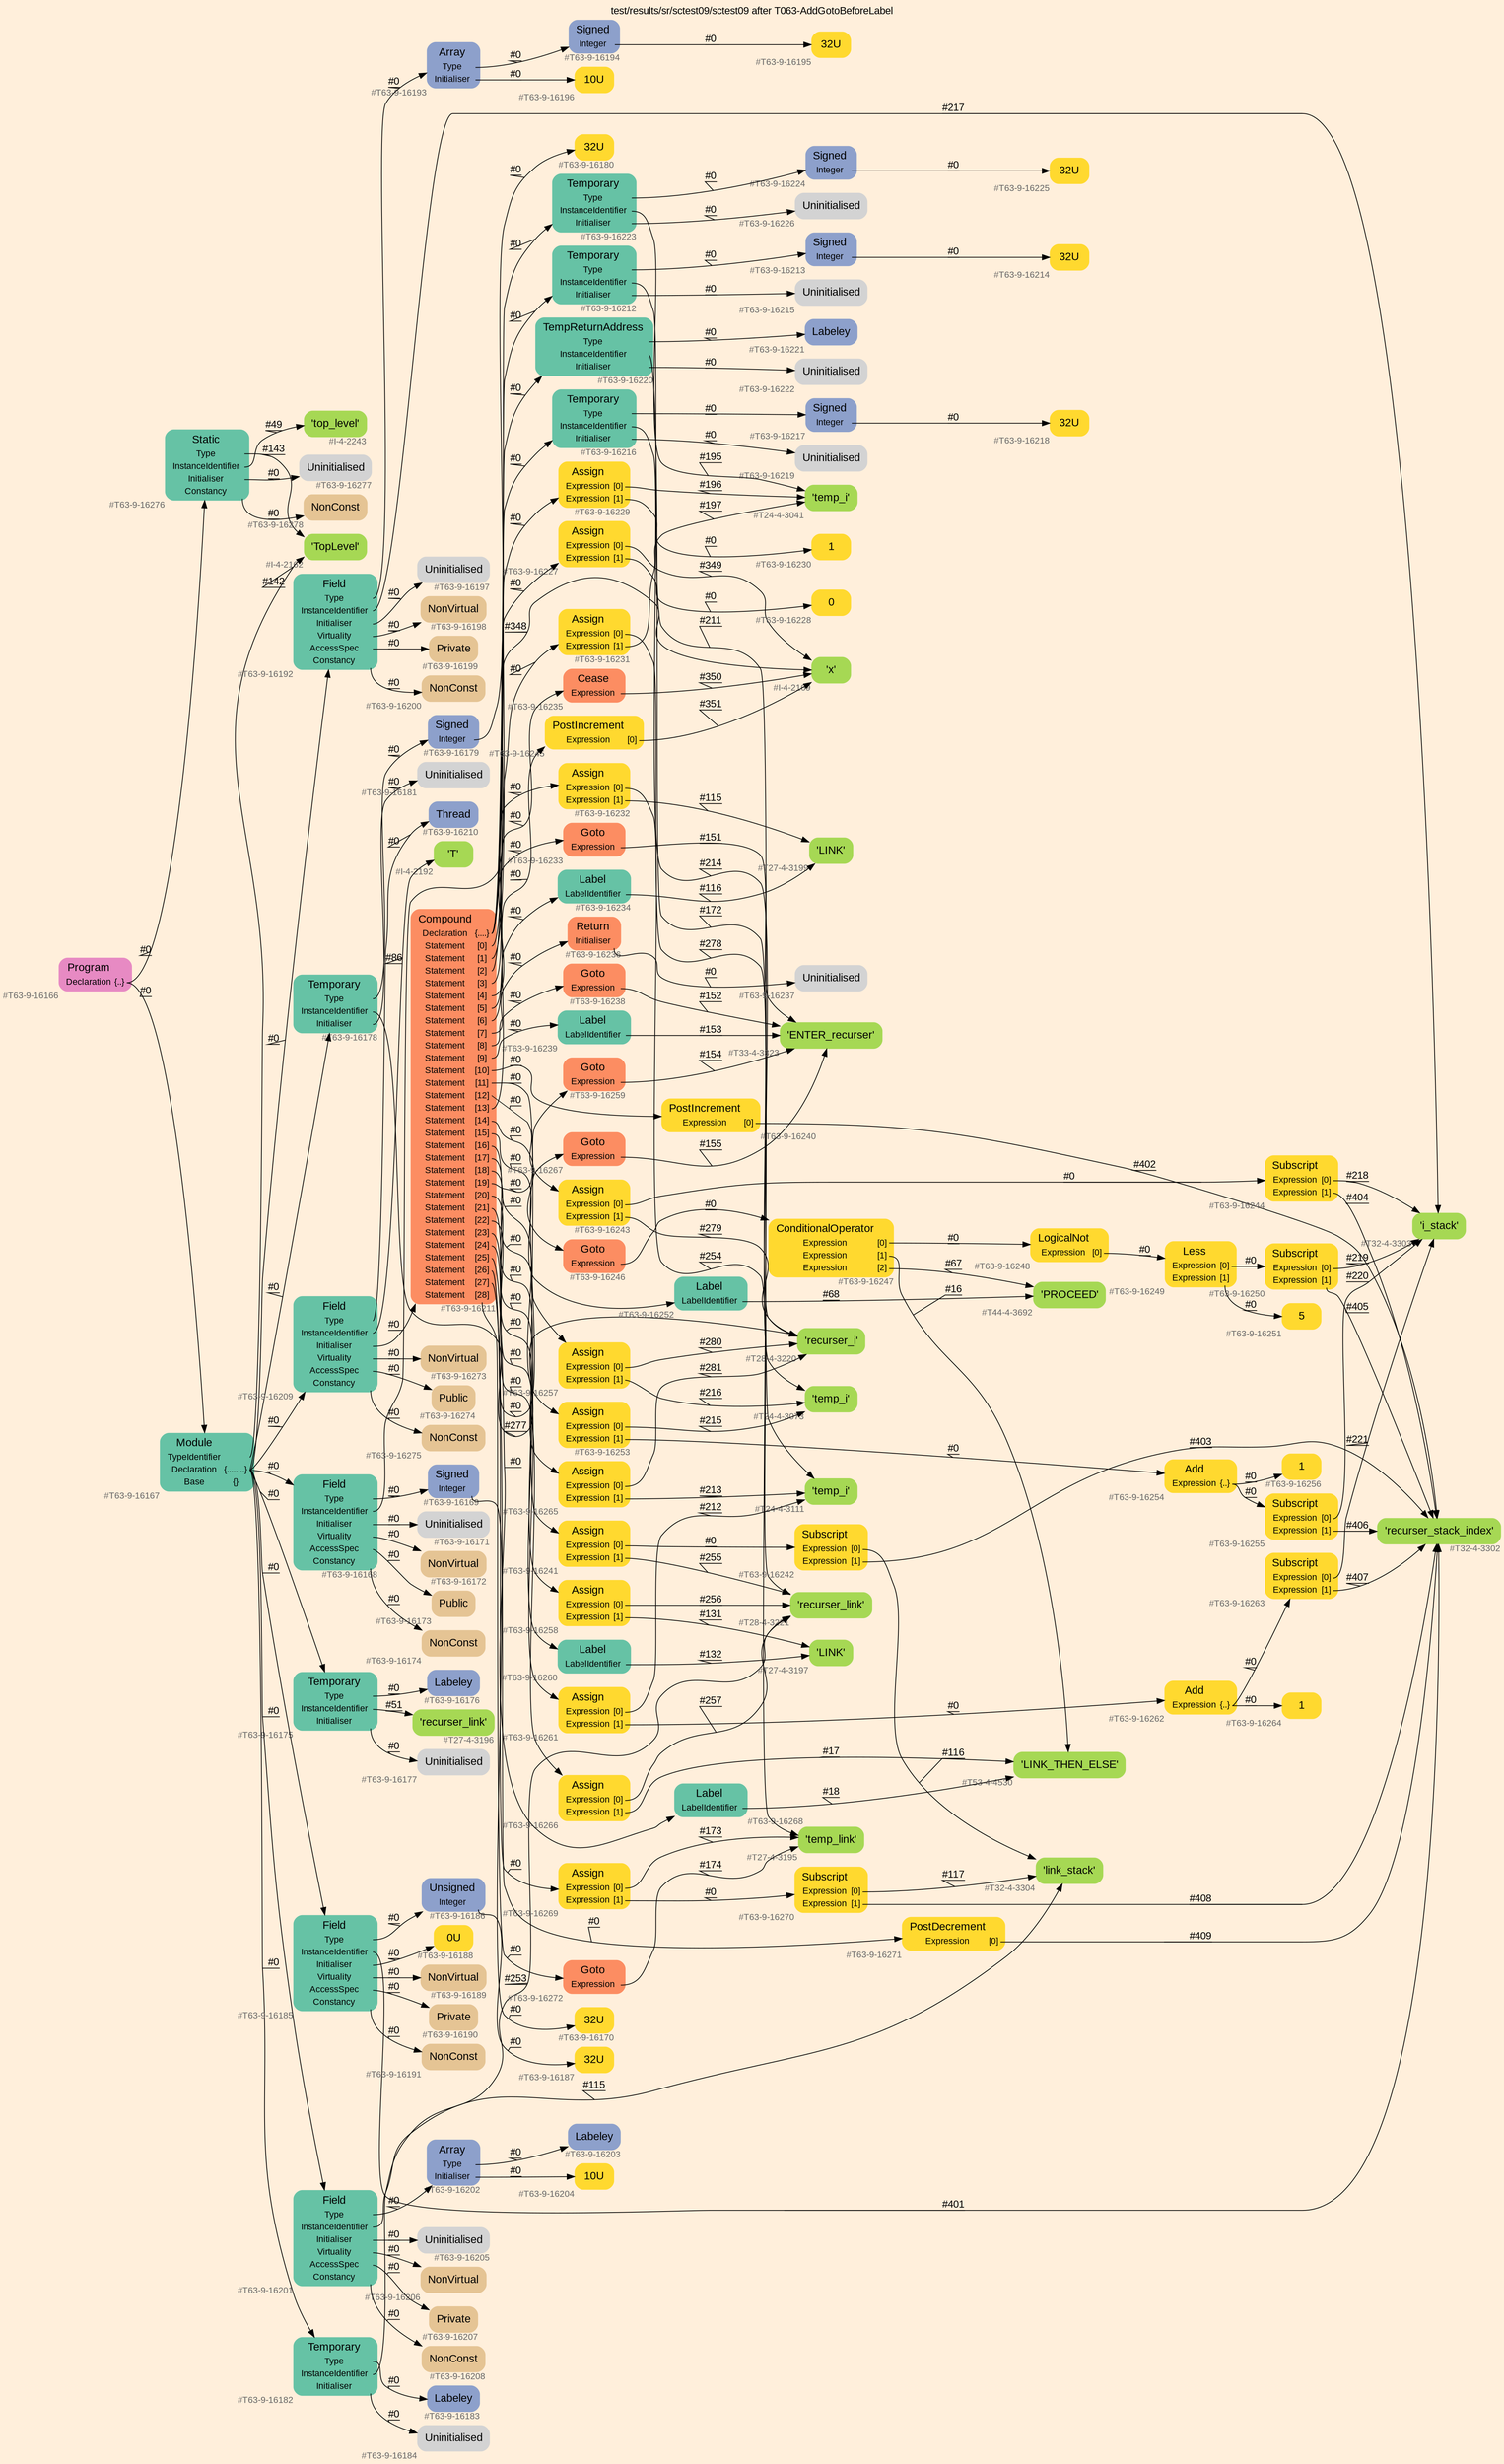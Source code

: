 digraph "test/results/sr/sctest09/sctest09 after T063-AddGotoBeforeLabel" {
label = "test/results/sr/sctest09/sctest09 after T063-AddGotoBeforeLabel"
labelloc = t
graph [
    rankdir = "LR"
    ranksep = 0.3
    bgcolor = antiquewhite1
    color = black
    fontcolor = black
    fontname = "Arial"
];
node [
    fontname = "Arial"
];
edge [
    fontname = "Arial"
];

// -------------------- node figure --------------------
// -------- block #T63-9-16166 ----------
"#T63-9-16166" [
    fillcolor = "/set28/4"
    xlabel = "#T63-9-16166"
    fontsize = "12"
    fontcolor = grey40
    shape = "plaintext"
    label = <<TABLE BORDER="0" CELLBORDER="0" CELLSPACING="0">
     <TR><TD><FONT COLOR="black" POINT-SIZE="15">Program</FONT></TD></TR>
     <TR><TD><FONT COLOR="black" POINT-SIZE="12">Declaration</FONT></TD><TD PORT="port0"><FONT COLOR="black" POINT-SIZE="12">{..}</FONT></TD></TR>
    </TABLE>>
    style = "rounded,filled"
];

// -------- block #T63-9-16167 ----------
"#T63-9-16167" [
    fillcolor = "/set28/1"
    xlabel = "#T63-9-16167"
    fontsize = "12"
    fontcolor = grey40
    shape = "plaintext"
    label = <<TABLE BORDER="0" CELLBORDER="0" CELLSPACING="0">
     <TR><TD><FONT COLOR="black" POINT-SIZE="15">Module</FONT></TD></TR>
     <TR><TD><FONT COLOR="black" POINT-SIZE="12">TypeIdentifier</FONT></TD><TD PORT="port0"></TD></TR>
     <TR><TD><FONT COLOR="black" POINT-SIZE="12">Declaration</FONT></TD><TD PORT="port1"><FONT COLOR="black" POINT-SIZE="12">{........}</FONT></TD></TR>
     <TR><TD><FONT COLOR="black" POINT-SIZE="12">Base</FONT></TD><TD PORT="port2"><FONT COLOR="black" POINT-SIZE="12">{}</FONT></TD></TR>
    </TABLE>>
    style = "rounded,filled"
];

// -------- block #I-4-2162 ----------
"#I-4-2162" [
    fillcolor = "/set28/5"
    xlabel = "#I-4-2162"
    fontsize = "12"
    fontcolor = grey40
    shape = "plaintext"
    label = <<TABLE BORDER="0" CELLBORDER="0" CELLSPACING="0">
     <TR><TD><FONT COLOR="black" POINT-SIZE="15">'TopLevel'</FONT></TD></TR>
    </TABLE>>
    style = "rounded,filled"
];

// -------- block #T63-9-16168 ----------
"#T63-9-16168" [
    fillcolor = "/set28/1"
    xlabel = "#T63-9-16168"
    fontsize = "12"
    fontcolor = grey40
    shape = "plaintext"
    label = <<TABLE BORDER="0" CELLBORDER="0" CELLSPACING="0">
     <TR><TD><FONT COLOR="black" POINT-SIZE="15">Field</FONT></TD></TR>
     <TR><TD><FONT COLOR="black" POINT-SIZE="12">Type</FONT></TD><TD PORT="port0"></TD></TR>
     <TR><TD><FONT COLOR="black" POINT-SIZE="12">InstanceIdentifier</FONT></TD><TD PORT="port1"></TD></TR>
     <TR><TD><FONT COLOR="black" POINT-SIZE="12">Initialiser</FONT></TD><TD PORT="port2"></TD></TR>
     <TR><TD><FONT COLOR="black" POINT-SIZE="12">Virtuality</FONT></TD><TD PORT="port3"></TD></TR>
     <TR><TD><FONT COLOR="black" POINT-SIZE="12">AccessSpec</FONT></TD><TD PORT="port4"></TD></TR>
     <TR><TD><FONT COLOR="black" POINT-SIZE="12">Constancy</FONT></TD><TD PORT="port5"></TD></TR>
    </TABLE>>
    style = "rounded,filled"
];

// -------- block #T63-9-16169 ----------
"#T63-9-16169" [
    fillcolor = "/set28/3"
    xlabel = "#T63-9-16169"
    fontsize = "12"
    fontcolor = grey40
    shape = "plaintext"
    label = <<TABLE BORDER="0" CELLBORDER="0" CELLSPACING="0">
     <TR><TD><FONT COLOR="black" POINT-SIZE="15">Signed</FONT></TD></TR>
     <TR><TD><FONT COLOR="black" POINT-SIZE="12">Integer</FONT></TD><TD PORT="port0"></TD></TR>
    </TABLE>>
    style = "rounded,filled"
];

// -------- block #T63-9-16170 ----------
"#T63-9-16170" [
    fillcolor = "/set28/6"
    xlabel = "#T63-9-16170"
    fontsize = "12"
    fontcolor = grey40
    shape = "plaintext"
    label = <<TABLE BORDER="0" CELLBORDER="0" CELLSPACING="0">
     <TR><TD><FONT COLOR="black" POINT-SIZE="15">32U</FONT></TD></TR>
    </TABLE>>
    style = "rounded,filled"
];

// -------- block #I-4-2169 ----------
"#I-4-2169" [
    fillcolor = "/set28/5"
    xlabel = "#I-4-2169"
    fontsize = "12"
    fontcolor = grey40
    shape = "plaintext"
    label = <<TABLE BORDER="0" CELLBORDER="0" CELLSPACING="0">
     <TR><TD><FONT COLOR="black" POINT-SIZE="15">'x'</FONT></TD></TR>
    </TABLE>>
    style = "rounded,filled"
];

// -------- block #T63-9-16171 ----------
"#T63-9-16171" [
    xlabel = "#T63-9-16171"
    fontsize = "12"
    fontcolor = grey40
    shape = "plaintext"
    label = <<TABLE BORDER="0" CELLBORDER="0" CELLSPACING="0">
     <TR><TD><FONT COLOR="black" POINT-SIZE="15">Uninitialised</FONT></TD></TR>
    </TABLE>>
    style = "rounded,filled"
];

// -------- block #T63-9-16172 ----------
"#T63-9-16172" [
    fillcolor = "/set28/7"
    xlabel = "#T63-9-16172"
    fontsize = "12"
    fontcolor = grey40
    shape = "plaintext"
    label = <<TABLE BORDER="0" CELLBORDER="0" CELLSPACING="0">
     <TR><TD><FONT COLOR="black" POINT-SIZE="15">NonVirtual</FONT></TD></TR>
    </TABLE>>
    style = "rounded,filled"
];

// -------- block #T63-9-16173 ----------
"#T63-9-16173" [
    fillcolor = "/set28/7"
    xlabel = "#T63-9-16173"
    fontsize = "12"
    fontcolor = grey40
    shape = "plaintext"
    label = <<TABLE BORDER="0" CELLBORDER="0" CELLSPACING="0">
     <TR><TD><FONT COLOR="black" POINT-SIZE="15">Public</FONT></TD></TR>
    </TABLE>>
    style = "rounded,filled"
];

// -------- block #T63-9-16174 ----------
"#T63-9-16174" [
    fillcolor = "/set28/7"
    xlabel = "#T63-9-16174"
    fontsize = "12"
    fontcolor = grey40
    shape = "plaintext"
    label = <<TABLE BORDER="0" CELLBORDER="0" CELLSPACING="0">
     <TR><TD><FONT COLOR="black" POINT-SIZE="15">NonConst</FONT></TD></TR>
    </TABLE>>
    style = "rounded,filled"
];

// -------- block #T63-9-16175 ----------
"#T63-9-16175" [
    fillcolor = "/set28/1"
    xlabel = "#T63-9-16175"
    fontsize = "12"
    fontcolor = grey40
    shape = "plaintext"
    label = <<TABLE BORDER="0" CELLBORDER="0" CELLSPACING="0">
     <TR><TD><FONT COLOR="black" POINT-SIZE="15">Temporary</FONT></TD></TR>
     <TR><TD><FONT COLOR="black" POINT-SIZE="12">Type</FONT></TD><TD PORT="port0"></TD></TR>
     <TR><TD><FONT COLOR="black" POINT-SIZE="12">InstanceIdentifier</FONT></TD><TD PORT="port1"></TD></TR>
     <TR><TD><FONT COLOR="black" POINT-SIZE="12">Initialiser</FONT></TD><TD PORT="port2"></TD></TR>
    </TABLE>>
    style = "rounded,filled"
];

// -------- block #T63-9-16176 ----------
"#T63-9-16176" [
    fillcolor = "/set28/3"
    xlabel = "#T63-9-16176"
    fontsize = "12"
    fontcolor = grey40
    shape = "plaintext"
    label = <<TABLE BORDER="0" CELLBORDER="0" CELLSPACING="0">
     <TR><TD><FONT COLOR="black" POINT-SIZE="15">Labeley</FONT></TD></TR>
    </TABLE>>
    style = "rounded,filled"
];

// -------- block #T27-4-3196 ----------
"#T27-4-3196" [
    fillcolor = "/set28/5"
    xlabel = "#T27-4-3196"
    fontsize = "12"
    fontcolor = grey40
    shape = "plaintext"
    label = <<TABLE BORDER="0" CELLBORDER="0" CELLSPACING="0">
     <TR><TD><FONT COLOR="black" POINT-SIZE="15">'recurser_link'</FONT></TD></TR>
    </TABLE>>
    style = "rounded,filled"
];

// -------- block #T63-9-16177 ----------
"#T63-9-16177" [
    xlabel = "#T63-9-16177"
    fontsize = "12"
    fontcolor = grey40
    shape = "plaintext"
    label = <<TABLE BORDER="0" CELLBORDER="0" CELLSPACING="0">
     <TR><TD><FONT COLOR="black" POINT-SIZE="15">Uninitialised</FONT></TD></TR>
    </TABLE>>
    style = "rounded,filled"
];

// -------- block #T63-9-16178 ----------
"#T63-9-16178" [
    fillcolor = "/set28/1"
    xlabel = "#T63-9-16178"
    fontsize = "12"
    fontcolor = grey40
    shape = "plaintext"
    label = <<TABLE BORDER="0" CELLBORDER="0" CELLSPACING="0">
     <TR><TD><FONT COLOR="black" POINT-SIZE="15">Temporary</FONT></TD></TR>
     <TR><TD><FONT COLOR="black" POINT-SIZE="12">Type</FONT></TD><TD PORT="port0"></TD></TR>
     <TR><TD><FONT COLOR="black" POINT-SIZE="12">InstanceIdentifier</FONT></TD><TD PORT="port1"></TD></TR>
     <TR><TD><FONT COLOR="black" POINT-SIZE="12">Initialiser</FONT></TD><TD PORT="port2"></TD></TR>
    </TABLE>>
    style = "rounded,filled"
];

// -------- block #T63-9-16179 ----------
"#T63-9-16179" [
    fillcolor = "/set28/3"
    xlabel = "#T63-9-16179"
    fontsize = "12"
    fontcolor = grey40
    shape = "plaintext"
    label = <<TABLE BORDER="0" CELLBORDER="0" CELLSPACING="0">
     <TR><TD><FONT COLOR="black" POINT-SIZE="15">Signed</FONT></TD></TR>
     <TR><TD><FONT COLOR="black" POINT-SIZE="12">Integer</FONT></TD><TD PORT="port0"></TD></TR>
    </TABLE>>
    style = "rounded,filled"
];

// -------- block #T63-9-16180 ----------
"#T63-9-16180" [
    fillcolor = "/set28/6"
    xlabel = "#T63-9-16180"
    fontsize = "12"
    fontcolor = grey40
    shape = "plaintext"
    label = <<TABLE BORDER="0" CELLBORDER="0" CELLSPACING="0">
     <TR><TD><FONT COLOR="black" POINT-SIZE="15">32U</FONT></TD></TR>
    </TABLE>>
    style = "rounded,filled"
];

// -------- block #T28-4-3220 ----------
"#T28-4-3220" [
    fillcolor = "/set28/5"
    xlabel = "#T28-4-3220"
    fontsize = "12"
    fontcolor = grey40
    shape = "plaintext"
    label = <<TABLE BORDER="0" CELLBORDER="0" CELLSPACING="0">
     <TR><TD><FONT COLOR="black" POINT-SIZE="15">'recurser_i'</FONT></TD></TR>
    </TABLE>>
    style = "rounded,filled"
];

// -------- block #T63-9-16181 ----------
"#T63-9-16181" [
    xlabel = "#T63-9-16181"
    fontsize = "12"
    fontcolor = grey40
    shape = "plaintext"
    label = <<TABLE BORDER="0" CELLBORDER="0" CELLSPACING="0">
     <TR><TD><FONT COLOR="black" POINT-SIZE="15">Uninitialised</FONT></TD></TR>
    </TABLE>>
    style = "rounded,filled"
];

// -------- block #T63-9-16182 ----------
"#T63-9-16182" [
    fillcolor = "/set28/1"
    xlabel = "#T63-9-16182"
    fontsize = "12"
    fontcolor = grey40
    shape = "plaintext"
    label = <<TABLE BORDER="0" CELLBORDER="0" CELLSPACING="0">
     <TR><TD><FONT COLOR="black" POINT-SIZE="15">Temporary</FONT></TD></TR>
     <TR><TD><FONT COLOR="black" POINT-SIZE="12">Type</FONT></TD><TD PORT="port0"></TD></TR>
     <TR><TD><FONT COLOR="black" POINT-SIZE="12">InstanceIdentifier</FONT></TD><TD PORT="port1"></TD></TR>
     <TR><TD><FONT COLOR="black" POINT-SIZE="12">Initialiser</FONT></TD><TD PORT="port2"></TD></TR>
    </TABLE>>
    style = "rounded,filled"
];

// -------- block #T63-9-16183 ----------
"#T63-9-16183" [
    fillcolor = "/set28/3"
    xlabel = "#T63-9-16183"
    fontsize = "12"
    fontcolor = grey40
    shape = "plaintext"
    label = <<TABLE BORDER="0" CELLBORDER="0" CELLSPACING="0">
     <TR><TD><FONT COLOR="black" POINT-SIZE="15">Labeley</FONT></TD></TR>
    </TABLE>>
    style = "rounded,filled"
];

// -------- block #T28-4-3221 ----------
"#T28-4-3221" [
    fillcolor = "/set28/5"
    xlabel = "#T28-4-3221"
    fontsize = "12"
    fontcolor = grey40
    shape = "plaintext"
    label = <<TABLE BORDER="0" CELLBORDER="0" CELLSPACING="0">
     <TR><TD><FONT COLOR="black" POINT-SIZE="15">'recurser_link'</FONT></TD></TR>
    </TABLE>>
    style = "rounded,filled"
];

// -------- block #T63-9-16184 ----------
"#T63-9-16184" [
    xlabel = "#T63-9-16184"
    fontsize = "12"
    fontcolor = grey40
    shape = "plaintext"
    label = <<TABLE BORDER="0" CELLBORDER="0" CELLSPACING="0">
     <TR><TD><FONT COLOR="black" POINT-SIZE="15">Uninitialised</FONT></TD></TR>
    </TABLE>>
    style = "rounded,filled"
];

// -------- block #T63-9-16185 ----------
"#T63-9-16185" [
    fillcolor = "/set28/1"
    xlabel = "#T63-9-16185"
    fontsize = "12"
    fontcolor = grey40
    shape = "plaintext"
    label = <<TABLE BORDER="0" CELLBORDER="0" CELLSPACING="0">
     <TR><TD><FONT COLOR="black" POINT-SIZE="15">Field</FONT></TD></TR>
     <TR><TD><FONT COLOR="black" POINT-SIZE="12">Type</FONT></TD><TD PORT="port0"></TD></TR>
     <TR><TD><FONT COLOR="black" POINT-SIZE="12">InstanceIdentifier</FONT></TD><TD PORT="port1"></TD></TR>
     <TR><TD><FONT COLOR="black" POINT-SIZE="12">Initialiser</FONT></TD><TD PORT="port2"></TD></TR>
     <TR><TD><FONT COLOR="black" POINT-SIZE="12">Virtuality</FONT></TD><TD PORT="port3"></TD></TR>
     <TR><TD><FONT COLOR="black" POINT-SIZE="12">AccessSpec</FONT></TD><TD PORT="port4"></TD></TR>
     <TR><TD><FONT COLOR="black" POINT-SIZE="12">Constancy</FONT></TD><TD PORT="port5"></TD></TR>
    </TABLE>>
    style = "rounded,filled"
];

// -------- block #T63-9-16186 ----------
"#T63-9-16186" [
    fillcolor = "/set28/3"
    xlabel = "#T63-9-16186"
    fontsize = "12"
    fontcolor = grey40
    shape = "plaintext"
    label = <<TABLE BORDER="0" CELLBORDER="0" CELLSPACING="0">
     <TR><TD><FONT COLOR="black" POINT-SIZE="15">Unsigned</FONT></TD></TR>
     <TR><TD><FONT COLOR="black" POINT-SIZE="12">Integer</FONT></TD><TD PORT="port0"></TD></TR>
    </TABLE>>
    style = "rounded,filled"
];

// -------- block #T63-9-16187 ----------
"#T63-9-16187" [
    fillcolor = "/set28/6"
    xlabel = "#T63-9-16187"
    fontsize = "12"
    fontcolor = grey40
    shape = "plaintext"
    label = <<TABLE BORDER="0" CELLBORDER="0" CELLSPACING="0">
     <TR><TD><FONT COLOR="black" POINT-SIZE="15">32U</FONT></TD></TR>
    </TABLE>>
    style = "rounded,filled"
];

// -------- block #T32-4-3302 ----------
"#T32-4-3302" [
    fillcolor = "/set28/5"
    xlabel = "#T32-4-3302"
    fontsize = "12"
    fontcolor = grey40
    shape = "plaintext"
    label = <<TABLE BORDER="0" CELLBORDER="0" CELLSPACING="0">
     <TR><TD><FONT COLOR="black" POINT-SIZE="15">'recurser_stack_index'</FONT></TD></TR>
    </TABLE>>
    style = "rounded,filled"
];

// -------- block #T63-9-16188 ----------
"#T63-9-16188" [
    fillcolor = "/set28/6"
    xlabel = "#T63-9-16188"
    fontsize = "12"
    fontcolor = grey40
    shape = "plaintext"
    label = <<TABLE BORDER="0" CELLBORDER="0" CELLSPACING="0">
     <TR><TD><FONT COLOR="black" POINT-SIZE="15">0U</FONT></TD></TR>
    </TABLE>>
    style = "rounded,filled"
];

// -------- block #T63-9-16189 ----------
"#T63-9-16189" [
    fillcolor = "/set28/7"
    xlabel = "#T63-9-16189"
    fontsize = "12"
    fontcolor = grey40
    shape = "plaintext"
    label = <<TABLE BORDER="0" CELLBORDER="0" CELLSPACING="0">
     <TR><TD><FONT COLOR="black" POINT-SIZE="15">NonVirtual</FONT></TD></TR>
    </TABLE>>
    style = "rounded,filled"
];

// -------- block #T63-9-16190 ----------
"#T63-9-16190" [
    fillcolor = "/set28/7"
    xlabel = "#T63-9-16190"
    fontsize = "12"
    fontcolor = grey40
    shape = "plaintext"
    label = <<TABLE BORDER="0" CELLBORDER="0" CELLSPACING="0">
     <TR><TD><FONT COLOR="black" POINT-SIZE="15">Private</FONT></TD></TR>
    </TABLE>>
    style = "rounded,filled"
];

// -------- block #T63-9-16191 ----------
"#T63-9-16191" [
    fillcolor = "/set28/7"
    xlabel = "#T63-9-16191"
    fontsize = "12"
    fontcolor = grey40
    shape = "plaintext"
    label = <<TABLE BORDER="0" CELLBORDER="0" CELLSPACING="0">
     <TR><TD><FONT COLOR="black" POINT-SIZE="15">NonConst</FONT></TD></TR>
    </TABLE>>
    style = "rounded,filled"
];

// -------- block #T63-9-16192 ----------
"#T63-9-16192" [
    fillcolor = "/set28/1"
    xlabel = "#T63-9-16192"
    fontsize = "12"
    fontcolor = grey40
    shape = "plaintext"
    label = <<TABLE BORDER="0" CELLBORDER="0" CELLSPACING="0">
     <TR><TD><FONT COLOR="black" POINT-SIZE="15">Field</FONT></TD></TR>
     <TR><TD><FONT COLOR="black" POINT-SIZE="12">Type</FONT></TD><TD PORT="port0"></TD></TR>
     <TR><TD><FONT COLOR="black" POINT-SIZE="12">InstanceIdentifier</FONT></TD><TD PORT="port1"></TD></TR>
     <TR><TD><FONT COLOR="black" POINT-SIZE="12">Initialiser</FONT></TD><TD PORT="port2"></TD></TR>
     <TR><TD><FONT COLOR="black" POINT-SIZE="12">Virtuality</FONT></TD><TD PORT="port3"></TD></TR>
     <TR><TD><FONT COLOR="black" POINT-SIZE="12">AccessSpec</FONT></TD><TD PORT="port4"></TD></TR>
     <TR><TD><FONT COLOR="black" POINT-SIZE="12">Constancy</FONT></TD><TD PORT="port5"></TD></TR>
    </TABLE>>
    style = "rounded,filled"
];

// -------- block #T63-9-16193 ----------
"#T63-9-16193" [
    fillcolor = "/set28/3"
    xlabel = "#T63-9-16193"
    fontsize = "12"
    fontcolor = grey40
    shape = "plaintext"
    label = <<TABLE BORDER="0" CELLBORDER="0" CELLSPACING="0">
     <TR><TD><FONT COLOR="black" POINT-SIZE="15">Array</FONT></TD></TR>
     <TR><TD><FONT COLOR="black" POINT-SIZE="12">Type</FONT></TD><TD PORT="port0"></TD></TR>
     <TR><TD><FONT COLOR="black" POINT-SIZE="12">Initialiser</FONT></TD><TD PORT="port1"></TD></TR>
    </TABLE>>
    style = "rounded,filled"
];

// -------- block #T63-9-16194 ----------
"#T63-9-16194" [
    fillcolor = "/set28/3"
    xlabel = "#T63-9-16194"
    fontsize = "12"
    fontcolor = grey40
    shape = "plaintext"
    label = <<TABLE BORDER="0" CELLBORDER="0" CELLSPACING="0">
     <TR><TD><FONT COLOR="black" POINT-SIZE="15">Signed</FONT></TD></TR>
     <TR><TD><FONT COLOR="black" POINT-SIZE="12">Integer</FONT></TD><TD PORT="port0"></TD></TR>
    </TABLE>>
    style = "rounded,filled"
];

// -------- block #T63-9-16195 ----------
"#T63-9-16195" [
    fillcolor = "/set28/6"
    xlabel = "#T63-9-16195"
    fontsize = "12"
    fontcolor = grey40
    shape = "plaintext"
    label = <<TABLE BORDER="0" CELLBORDER="0" CELLSPACING="0">
     <TR><TD><FONT COLOR="black" POINT-SIZE="15">32U</FONT></TD></TR>
    </TABLE>>
    style = "rounded,filled"
];

// -------- block #T63-9-16196 ----------
"#T63-9-16196" [
    fillcolor = "/set28/6"
    xlabel = "#T63-9-16196"
    fontsize = "12"
    fontcolor = grey40
    shape = "plaintext"
    label = <<TABLE BORDER="0" CELLBORDER="0" CELLSPACING="0">
     <TR><TD><FONT COLOR="black" POINT-SIZE="15">10U</FONT></TD></TR>
    </TABLE>>
    style = "rounded,filled"
];

// -------- block #T32-4-3303 ----------
"#T32-4-3303" [
    fillcolor = "/set28/5"
    xlabel = "#T32-4-3303"
    fontsize = "12"
    fontcolor = grey40
    shape = "plaintext"
    label = <<TABLE BORDER="0" CELLBORDER="0" CELLSPACING="0">
     <TR><TD><FONT COLOR="black" POINT-SIZE="15">'i_stack'</FONT></TD></TR>
    </TABLE>>
    style = "rounded,filled"
];

// -------- block #T63-9-16197 ----------
"#T63-9-16197" [
    xlabel = "#T63-9-16197"
    fontsize = "12"
    fontcolor = grey40
    shape = "plaintext"
    label = <<TABLE BORDER="0" CELLBORDER="0" CELLSPACING="0">
     <TR><TD><FONT COLOR="black" POINT-SIZE="15">Uninitialised</FONT></TD></TR>
    </TABLE>>
    style = "rounded,filled"
];

// -------- block #T63-9-16198 ----------
"#T63-9-16198" [
    fillcolor = "/set28/7"
    xlabel = "#T63-9-16198"
    fontsize = "12"
    fontcolor = grey40
    shape = "plaintext"
    label = <<TABLE BORDER="0" CELLBORDER="0" CELLSPACING="0">
     <TR><TD><FONT COLOR="black" POINT-SIZE="15">NonVirtual</FONT></TD></TR>
    </TABLE>>
    style = "rounded,filled"
];

// -------- block #T63-9-16199 ----------
"#T63-9-16199" [
    fillcolor = "/set28/7"
    xlabel = "#T63-9-16199"
    fontsize = "12"
    fontcolor = grey40
    shape = "plaintext"
    label = <<TABLE BORDER="0" CELLBORDER="0" CELLSPACING="0">
     <TR><TD><FONT COLOR="black" POINT-SIZE="15">Private</FONT></TD></TR>
    </TABLE>>
    style = "rounded,filled"
];

// -------- block #T63-9-16200 ----------
"#T63-9-16200" [
    fillcolor = "/set28/7"
    xlabel = "#T63-9-16200"
    fontsize = "12"
    fontcolor = grey40
    shape = "plaintext"
    label = <<TABLE BORDER="0" CELLBORDER="0" CELLSPACING="0">
     <TR><TD><FONT COLOR="black" POINT-SIZE="15">NonConst</FONT></TD></TR>
    </TABLE>>
    style = "rounded,filled"
];

// -------- block #T63-9-16201 ----------
"#T63-9-16201" [
    fillcolor = "/set28/1"
    xlabel = "#T63-9-16201"
    fontsize = "12"
    fontcolor = grey40
    shape = "plaintext"
    label = <<TABLE BORDER="0" CELLBORDER="0" CELLSPACING="0">
     <TR><TD><FONT COLOR="black" POINT-SIZE="15">Field</FONT></TD></TR>
     <TR><TD><FONT COLOR="black" POINT-SIZE="12">Type</FONT></TD><TD PORT="port0"></TD></TR>
     <TR><TD><FONT COLOR="black" POINT-SIZE="12">InstanceIdentifier</FONT></TD><TD PORT="port1"></TD></TR>
     <TR><TD><FONT COLOR="black" POINT-SIZE="12">Initialiser</FONT></TD><TD PORT="port2"></TD></TR>
     <TR><TD><FONT COLOR="black" POINT-SIZE="12">Virtuality</FONT></TD><TD PORT="port3"></TD></TR>
     <TR><TD><FONT COLOR="black" POINT-SIZE="12">AccessSpec</FONT></TD><TD PORT="port4"></TD></TR>
     <TR><TD><FONT COLOR="black" POINT-SIZE="12">Constancy</FONT></TD><TD PORT="port5"></TD></TR>
    </TABLE>>
    style = "rounded,filled"
];

// -------- block #T63-9-16202 ----------
"#T63-9-16202" [
    fillcolor = "/set28/3"
    xlabel = "#T63-9-16202"
    fontsize = "12"
    fontcolor = grey40
    shape = "plaintext"
    label = <<TABLE BORDER="0" CELLBORDER="0" CELLSPACING="0">
     <TR><TD><FONT COLOR="black" POINT-SIZE="15">Array</FONT></TD></TR>
     <TR><TD><FONT COLOR="black" POINT-SIZE="12">Type</FONT></TD><TD PORT="port0"></TD></TR>
     <TR><TD><FONT COLOR="black" POINT-SIZE="12">Initialiser</FONT></TD><TD PORT="port1"></TD></TR>
    </TABLE>>
    style = "rounded,filled"
];

// -------- block #T63-9-16203 ----------
"#T63-9-16203" [
    fillcolor = "/set28/3"
    xlabel = "#T63-9-16203"
    fontsize = "12"
    fontcolor = grey40
    shape = "plaintext"
    label = <<TABLE BORDER="0" CELLBORDER="0" CELLSPACING="0">
     <TR><TD><FONT COLOR="black" POINT-SIZE="15">Labeley</FONT></TD></TR>
    </TABLE>>
    style = "rounded,filled"
];

// -------- block #T63-9-16204 ----------
"#T63-9-16204" [
    fillcolor = "/set28/6"
    xlabel = "#T63-9-16204"
    fontsize = "12"
    fontcolor = grey40
    shape = "plaintext"
    label = <<TABLE BORDER="0" CELLBORDER="0" CELLSPACING="0">
     <TR><TD><FONT COLOR="black" POINT-SIZE="15">10U</FONT></TD></TR>
    </TABLE>>
    style = "rounded,filled"
];

// -------- block #T32-4-3304 ----------
"#T32-4-3304" [
    fillcolor = "/set28/5"
    xlabel = "#T32-4-3304"
    fontsize = "12"
    fontcolor = grey40
    shape = "plaintext"
    label = <<TABLE BORDER="0" CELLBORDER="0" CELLSPACING="0">
     <TR><TD><FONT COLOR="black" POINT-SIZE="15">'link_stack'</FONT></TD></TR>
    </TABLE>>
    style = "rounded,filled"
];

// -------- block #T63-9-16205 ----------
"#T63-9-16205" [
    xlabel = "#T63-9-16205"
    fontsize = "12"
    fontcolor = grey40
    shape = "plaintext"
    label = <<TABLE BORDER="0" CELLBORDER="0" CELLSPACING="0">
     <TR><TD><FONT COLOR="black" POINT-SIZE="15">Uninitialised</FONT></TD></TR>
    </TABLE>>
    style = "rounded,filled"
];

// -------- block #T63-9-16206 ----------
"#T63-9-16206" [
    fillcolor = "/set28/7"
    xlabel = "#T63-9-16206"
    fontsize = "12"
    fontcolor = grey40
    shape = "plaintext"
    label = <<TABLE BORDER="0" CELLBORDER="0" CELLSPACING="0">
     <TR><TD><FONT COLOR="black" POINT-SIZE="15">NonVirtual</FONT></TD></TR>
    </TABLE>>
    style = "rounded,filled"
];

// -------- block #T63-9-16207 ----------
"#T63-9-16207" [
    fillcolor = "/set28/7"
    xlabel = "#T63-9-16207"
    fontsize = "12"
    fontcolor = grey40
    shape = "plaintext"
    label = <<TABLE BORDER="0" CELLBORDER="0" CELLSPACING="0">
     <TR><TD><FONT COLOR="black" POINT-SIZE="15">Private</FONT></TD></TR>
    </TABLE>>
    style = "rounded,filled"
];

// -------- block #T63-9-16208 ----------
"#T63-9-16208" [
    fillcolor = "/set28/7"
    xlabel = "#T63-9-16208"
    fontsize = "12"
    fontcolor = grey40
    shape = "plaintext"
    label = <<TABLE BORDER="0" CELLBORDER="0" CELLSPACING="0">
     <TR><TD><FONT COLOR="black" POINT-SIZE="15">NonConst</FONT></TD></TR>
    </TABLE>>
    style = "rounded,filled"
];

// -------- block #T63-9-16209 ----------
"#T63-9-16209" [
    fillcolor = "/set28/1"
    xlabel = "#T63-9-16209"
    fontsize = "12"
    fontcolor = grey40
    shape = "plaintext"
    label = <<TABLE BORDER="0" CELLBORDER="0" CELLSPACING="0">
     <TR><TD><FONT COLOR="black" POINT-SIZE="15">Field</FONT></TD></TR>
     <TR><TD><FONT COLOR="black" POINT-SIZE="12">Type</FONT></TD><TD PORT="port0"></TD></TR>
     <TR><TD><FONT COLOR="black" POINT-SIZE="12">InstanceIdentifier</FONT></TD><TD PORT="port1"></TD></TR>
     <TR><TD><FONT COLOR="black" POINT-SIZE="12">Initialiser</FONT></TD><TD PORT="port2"></TD></TR>
     <TR><TD><FONT COLOR="black" POINT-SIZE="12">Virtuality</FONT></TD><TD PORT="port3"></TD></TR>
     <TR><TD><FONT COLOR="black" POINT-SIZE="12">AccessSpec</FONT></TD><TD PORT="port4"></TD></TR>
     <TR><TD><FONT COLOR="black" POINT-SIZE="12">Constancy</FONT></TD><TD PORT="port5"></TD></TR>
    </TABLE>>
    style = "rounded,filled"
];

// -------- block #T63-9-16210 ----------
"#T63-9-16210" [
    fillcolor = "/set28/3"
    xlabel = "#T63-9-16210"
    fontsize = "12"
    fontcolor = grey40
    shape = "plaintext"
    label = <<TABLE BORDER="0" CELLBORDER="0" CELLSPACING="0">
     <TR><TD><FONT COLOR="black" POINT-SIZE="15">Thread</FONT></TD></TR>
    </TABLE>>
    style = "rounded,filled"
];

// -------- block #I-4-2192 ----------
"#I-4-2192" [
    fillcolor = "/set28/5"
    xlabel = "#I-4-2192"
    fontsize = "12"
    fontcolor = grey40
    shape = "plaintext"
    label = <<TABLE BORDER="0" CELLBORDER="0" CELLSPACING="0">
     <TR><TD><FONT COLOR="black" POINT-SIZE="15">'T'</FONT></TD></TR>
    </TABLE>>
    style = "rounded,filled"
];

// -------- block #T63-9-16211 ----------
"#T63-9-16211" [
    fillcolor = "/set28/2"
    xlabel = "#T63-9-16211"
    fontsize = "12"
    fontcolor = grey40
    shape = "plaintext"
    label = <<TABLE BORDER="0" CELLBORDER="0" CELLSPACING="0">
     <TR><TD><FONT COLOR="black" POINT-SIZE="15">Compound</FONT></TD></TR>
     <TR><TD><FONT COLOR="black" POINT-SIZE="12">Declaration</FONT></TD><TD PORT="port0"><FONT COLOR="black" POINT-SIZE="12">{....}</FONT></TD></TR>
     <TR><TD><FONT COLOR="black" POINT-SIZE="12">Statement</FONT></TD><TD PORT="port1"><FONT COLOR="black" POINT-SIZE="12">[0]</FONT></TD></TR>
     <TR><TD><FONT COLOR="black" POINT-SIZE="12">Statement</FONT></TD><TD PORT="port2"><FONT COLOR="black" POINT-SIZE="12">[1]</FONT></TD></TR>
     <TR><TD><FONT COLOR="black" POINT-SIZE="12">Statement</FONT></TD><TD PORT="port3"><FONT COLOR="black" POINT-SIZE="12">[2]</FONT></TD></TR>
     <TR><TD><FONT COLOR="black" POINT-SIZE="12">Statement</FONT></TD><TD PORT="port4"><FONT COLOR="black" POINT-SIZE="12">[3]</FONT></TD></TR>
     <TR><TD><FONT COLOR="black" POINT-SIZE="12">Statement</FONT></TD><TD PORT="port5"><FONT COLOR="black" POINT-SIZE="12">[4]</FONT></TD></TR>
     <TR><TD><FONT COLOR="black" POINT-SIZE="12">Statement</FONT></TD><TD PORT="port6"><FONT COLOR="black" POINT-SIZE="12">[5]</FONT></TD></TR>
     <TR><TD><FONT COLOR="black" POINT-SIZE="12">Statement</FONT></TD><TD PORT="port7"><FONT COLOR="black" POINT-SIZE="12">[6]</FONT></TD></TR>
     <TR><TD><FONT COLOR="black" POINT-SIZE="12">Statement</FONT></TD><TD PORT="port8"><FONT COLOR="black" POINT-SIZE="12">[7]</FONT></TD></TR>
     <TR><TD><FONT COLOR="black" POINT-SIZE="12">Statement</FONT></TD><TD PORT="port9"><FONT COLOR="black" POINT-SIZE="12">[8]</FONT></TD></TR>
     <TR><TD><FONT COLOR="black" POINT-SIZE="12">Statement</FONT></TD><TD PORT="port10"><FONT COLOR="black" POINT-SIZE="12">[9]</FONT></TD></TR>
     <TR><TD><FONT COLOR="black" POINT-SIZE="12">Statement</FONT></TD><TD PORT="port11"><FONT COLOR="black" POINT-SIZE="12">[10]</FONT></TD></TR>
     <TR><TD><FONT COLOR="black" POINT-SIZE="12">Statement</FONT></TD><TD PORT="port12"><FONT COLOR="black" POINT-SIZE="12">[11]</FONT></TD></TR>
     <TR><TD><FONT COLOR="black" POINT-SIZE="12">Statement</FONT></TD><TD PORT="port13"><FONT COLOR="black" POINT-SIZE="12">[12]</FONT></TD></TR>
     <TR><TD><FONT COLOR="black" POINT-SIZE="12">Statement</FONT></TD><TD PORT="port14"><FONT COLOR="black" POINT-SIZE="12">[13]</FONT></TD></TR>
     <TR><TD><FONT COLOR="black" POINT-SIZE="12">Statement</FONT></TD><TD PORT="port15"><FONT COLOR="black" POINT-SIZE="12">[14]</FONT></TD></TR>
     <TR><TD><FONT COLOR="black" POINT-SIZE="12">Statement</FONT></TD><TD PORT="port16"><FONT COLOR="black" POINT-SIZE="12">[15]</FONT></TD></TR>
     <TR><TD><FONT COLOR="black" POINT-SIZE="12">Statement</FONT></TD><TD PORT="port17"><FONT COLOR="black" POINT-SIZE="12">[16]</FONT></TD></TR>
     <TR><TD><FONT COLOR="black" POINT-SIZE="12">Statement</FONT></TD><TD PORT="port18"><FONT COLOR="black" POINT-SIZE="12">[17]</FONT></TD></TR>
     <TR><TD><FONT COLOR="black" POINT-SIZE="12">Statement</FONT></TD><TD PORT="port19"><FONT COLOR="black" POINT-SIZE="12">[18]</FONT></TD></TR>
     <TR><TD><FONT COLOR="black" POINT-SIZE="12">Statement</FONT></TD><TD PORT="port20"><FONT COLOR="black" POINT-SIZE="12">[19]</FONT></TD></TR>
     <TR><TD><FONT COLOR="black" POINT-SIZE="12">Statement</FONT></TD><TD PORT="port21"><FONT COLOR="black" POINT-SIZE="12">[20]</FONT></TD></TR>
     <TR><TD><FONT COLOR="black" POINT-SIZE="12">Statement</FONT></TD><TD PORT="port22"><FONT COLOR="black" POINT-SIZE="12">[21]</FONT></TD></TR>
     <TR><TD><FONT COLOR="black" POINT-SIZE="12">Statement</FONT></TD><TD PORT="port23"><FONT COLOR="black" POINT-SIZE="12">[22]</FONT></TD></TR>
     <TR><TD><FONT COLOR="black" POINT-SIZE="12">Statement</FONT></TD><TD PORT="port24"><FONT COLOR="black" POINT-SIZE="12">[23]</FONT></TD></TR>
     <TR><TD><FONT COLOR="black" POINT-SIZE="12">Statement</FONT></TD><TD PORT="port25"><FONT COLOR="black" POINT-SIZE="12">[24]</FONT></TD></TR>
     <TR><TD><FONT COLOR="black" POINT-SIZE="12">Statement</FONT></TD><TD PORT="port26"><FONT COLOR="black" POINT-SIZE="12">[25]</FONT></TD></TR>
     <TR><TD><FONT COLOR="black" POINT-SIZE="12">Statement</FONT></TD><TD PORT="port27"><FONT COLOR="black" POINT-SIZE="12">[26]</FONT></TD></TR>
     <TR><TD><FONT COLOR="black" POINT-SIZE="12">Statement</FONT></TD><TD PORT="port28"><FONT COLOR="black" POINT-SIZE="12">[27]</FONT></TD></TR>
     <TR><TD><FONT COLOR="black" POINT-SIZE="12">Statement</FONT></TD><TD PORT="port29"><FONT COLOR="black" POINT-SIZE="12">[28]</FONT></TD></TR>
    </TABLE>>
    style = "rounded,filled"
];

// -------- block #T63-9-16212 ----------
"#T63-9-16212" [
    fillcolor = "/set28/1"
    xlabel = "#T63-9-16212"
    fontsize = "12"
    fontcolor = grey40
    shape = "plaintext"
    label = <<TABLE BORDER="0" CELLBORDER="0" CELLSPACING="0">
     <TR><TD><FONT COLOR="black" POINT-SIZE="15">Temporary</FONT></TD></TR>
     <TR><TD><FONT COLOR="black" POINT-SIZE="12">Type</FONT></TD><TD PORT="port0"></TD></TR>
     <TR><TD><FONT COLOR="black" POINT-SIZE="12">InstanceIdentifier</FONT></TD><TD PORT="port1"></TD></TR>
     <TR><TD><FONT COLOR="black" POINT-SIZE="12">Initialiser</FONT></TD><TD PORT="port2"></TD></TR>
    </TABLE>>
    style = "rounded,filled"
];

// -------- block #T63-9-16213 ----------
"#T63-9-16213" [
    fillcolor = "/set28/3"
    xlabel = "#T63-9-16213"
    fontsize = "12"
    fontcolor = grey40
    shape = "plaintext"
    label = <<TABLE BORDER="0" CELLBORDER="0" CELLSPACING="0">
     <TR><TD><FONT COLOR="black" POINT-SIZE="15">Signed</FONT></TD></TR>
     <TR><TD><FONT COLOR="black" POINT-SIZE="12">Integer</FONT></TD><TD PORT="port0"></TD></TR>
    </TABLE>>
    style = "rounded,filled"
];

// -------- block #T63-9-16214 ----------
"#T63-9-16214" [
    fillcolor = "/set28/6"
    xlabel = "#T63-9-16214"
    fontsize = "12"
    fontcolor = grey40
    shape = "plaintext"
    label = <<TABLE BORDER="0" CELLBORDER="0" CELLSPACING="0">
     <TR><TD><FONT COLOR="black" POINT-SIZE="15">32U</FONT></TD></TR>
    </TABLE>>
    style = "rounded,filled"
];

// -------- block #T24-4-3111 ----------
"#T24-4-3111" [
    fillcolor = "/set28/5"
    xlabel = "#T24-4-3111"
    fontsize = "12"
    fontcolor = grey40
    shape = "plaintext"
    label = <<TABLE BORDER="0" CELLBORDER="0" CELLSPACING="0">
     <TR><TD><FONT COLOR="black" POINT-SIZE="15">'temp_i'</FONT></TD></TR>
    </TABLE>>
    style = "rounded,filled"
];

// -------- block #T63-9-16215 ----------
"#T63-9-16215" [
    xlabel = "#T63-9-16215"
    fontsize = "12"
    fontcolor = grey40
    shape = "plaintext"
    label = <<TABLE BORDER="0" CELLBORDER="0" CELLSPACING="0">
     <TR><TD><FONT COLOR="black" POINT-SIZE="15">Uninitialised</FONT></TD></TR>
    </TABLE>>
    style = "rounded,filled"
];

// -------- block #T63-9-16216 ----------
"#T63-9-16216" [
    fillcolor = "/set28/1"
    xlabel = "#T63-9-16216"
    fontsize = "12"
    fontcolor = grey40
    shape = "plaintext"
    label = <<TABLE BORDER="0" CELLBORDER="0" CELLSPACING="0">
     <TR><TD><FONT COLOR="black" POINT-SIZE="15">Temporary</FONT></TD></TR>
     <TR><TD><FONT COLOR="black" POINT-SIZE="12">Type</FONT></TD><TD PORT="port0"></TD></TR>
     <TR><TD><FONT COLOR="black" POINT-SIZE="12">InstanceIdentifier</FONT></TD><TD PORT="port1"></TD></TR>
     <TR><TD><FONT COLOR="black" POINT-SIZE="12">Initialiser</FONT></TD><TD PORT="port2"></TD></TR>
    </TABLE>>
    style = "rounded,filled"
];

// -------- block #T63-9-16217 ----------
"#T63-9-16217" [
    fillcolor = "/set28/3"
    xlabel = "#T63-9-16217"
    fontsize = "12"
    fontcolor = grey40
    shape = "plaintext"
    label = <<TABLE BORDER="0" CELLBORDER="0" CELLSPACING="0">
     <TR><TD><FONT COLOR="black" POINT-SIZE="15">Signed</FONT></TD></TR>
     <TR><TD><FONT COLOR="black" POINT-SIZE="12">Integer</FONT></TD><TD PORT="port0"></TD></TR>
    </TABLE>>
    style = "rounded,filled"
];

// -------- block #T63-9-16218 ----------
"#T63-9-16218" [
    fillcolor = "/set28/6"
    xlabel = "#T63-9-16218"
    fontsize = "12"
    fontcolor = grey40
    shape = "plaintext"
    label = <<TABLE BORDER="0" CELLBORDER="0" CELLSPACING="0">
     <TR><TD><FONT COLOR="black" POINT-SIZE="15">32U</FONT></TD></TR>
    </TABLE>>
    style = "rounded,filled"
];

// -------- block #T24-4-3073 ----------
"#T24-4-3073" [
    fillcolor = "/set28/5"
    xlabel = "#T24-4-3073"
    fontsize = "12"
    fontcolor = grey40
    shape = "plaintext"
    label = <<TABLE BORDER="0" CELLBORDER="0" CELLSPACING="0">
     <TR><TD><FONT COLOR="black" POINT-SIZE="15">'temp_i'</FONT></TD></TR>
    </TABLE>>
    style = "rounded,filled"
];

// -------- block #T63-9-16219 ----------
"#T63-9-16219" [
    xlabel = "#T63-9-16219"
    fontsize = "12"
    fontcolor = grey40
    shape = "plaintext"
    label = <<TABLE BORDER="0" CELLBORDER="0" CELLSPACING="0">
     <TR><TD><FONT COLOR="black" POINT-SIZE="15">Uninitialised</FONT></TD></TR>
    </TABLE>>
    style = "rounded,filled"
];

// -------- block #T63-9-16220 ----------
"#T63-9-16220" [
    fillcolor = "/set28/1"
    xlabel = "#T63-9-16220"
    fontsize = "12"
    fontcolor = grey40
    shape = "plaintext"
    label = <<TABLE BORDER="0" CELLBORDER="0" CELLSPACING="0">
     <TR><TD><FONT COLOR="black" POINT-SIZE="15">TempReturnAddress</FONT></TD></TR>
     <TR><TD><FONT COLOR="black" POINT-SIZE="12">Type</FONT></TD><TD PORT="port0"></TD></TR>
     <TR><TD><FONT COLOR="black" POINT-SIZE="12">InstanceIdentifier</FONT></TD><TD PORT="port1"></TD></TR>
     <TR><TD><FONT COLOR="black" POINT-SIZE="12">Initialiser</FONT></TD><TD PORT="port2"></TD></TR>
    </TABLE>>
    style = "rounded,filled"
];

// -------- block #T63-9-16221 ----------
"#T63-9-16221" [
    fillcolor = "/set28/3"
    xlabel = "#T63-9-16221"
    fontsize = "12"
    fontcolor = grey40
    shape = "plaintext"
    label = <<TABLE BORDER="0" CELLBORDER="0" CELLSPACING="0">
     <TR><TD><FONT COLOR="black" POINT-SIZE="15">Labeley</FONT></TD></TR>
    </TABLE>>
    style = "rounded,filled"
];

// -------- block #T27-4-3195 ----------
"#T27-4-3195" [
    fillcolor = "/set28/5"
    xlabel = "#T27-4-3195"
    fontsize = "12"
    fontcolor = grey40
    shape = "plaintext"
    label = <<TABLE BORDER="0" CELLBORDER="0" CELLSPACING="0">
     <TR><TD><FONT COLOR="black" POINT-SIZE="15">'temp_link'</FONT></TD></TR>
    </TABLE>>
    style = "rounded,filled"
];

// -------- block #T63-9-16222 ----------
"#T63-9-16222" [
    xlabel = "#T63-9-16222"
    fontsize = "12"
    fontcolor = grey40
    shape = "plaintext"
    label = <<TABLE BORDER="0" CELLBORDER="0" CELLSPACING="0">
     <TR><TD><FONT COLOR="black" POINT-SIZE="15">Uninitialised</FONT></TD></TR>
    </TABLE>>
    style = "rounded,filled"
];

// -------- block #T63-9-16223 ----------
"#T63-9-16223" [
    fillcolor = "/set28/1"
    xlabel = "#T63-9-16223"
    fontsize = "12"
    fontcolor = grey40
    shape = "plaintext"
    label = <<TABLE BORDER="0" CELLBORDER="0" CELLSPACING="0">
     <TR><TD><FONT COLOR="black" POINT-SIZE="15">Temporary</FONT></TD></TR>
     <TR><TD><FONT COLOR="black" POINT-SIZE="12">Type</FONT></TD><TD PORT="port0"></TD></TR>
     <TR><TD><FONT COLOR="black" POINT-SIZE="12">InstanceIdentifier</FONT></TD><TD PORT="port1"></TD></TR>
     <TR><TD><FONT COLOR="black" POINT-SIZE="12">Initialiser</FONT></TD><TD PORT="port2"></TD></TR>
    </TABLE>>
    style = "rounded,filled"
];

// -------- block #T63-9-16224 ----------
"#T63-9-16224" [
    fillcolor = "/set28/3"
    xlabel = "#T63-9-16224"
    fontsize = "12"
    fontcolor = grey40
    shape = "plaintext"
    label = <<TABLE BORDER="0" CELLBORDER="0" CELLSPACING="0">
     <TR><TD><FONT COLOR="black" POINT-SIZE="15">Signed</FONT></TD></TR>
     <TR><TD><FONT COLOR="black" POINT-SIZE="12">Integer</FONT></TD><TD PORT="port0"></TD></TR>
    </TABLE>>
    style = "rounded,filled"
];

// -------- block #T63-9-16225 ----------
"#T63-9-16225" [
    fillcolor = "/set28/6"
    xlabel = "#T63-9-16225"
    fontsize = "12"
    fontcolor = grey40
    shape = "plaintext"
    label = <<TABLE BORDER="0" CELLBORDER="0" CELLSPACING="0">
     <TR><TD><FONT COLOR="black" POINT-SIZE="15">32U</FONT></TD></TR>
    </TABLE>>
    style = "rounded,filled"
];

// -------- block #T24-4-3041 ----------
"#T24-4-3041" [
    fillcolor = "/set28/5"
    xlabel = "#T24-4-3041"
    fontsize = "12"
    fontcolor = grey40
    shape = "plaintext"
    label = <<TABLE BORDER="0" CELLBORDER="0" CELLSPACING="0">
     <TR><TD><FONT COLOR="black" POINT-SIZE="15">'temp_i'</FONT></TD></TR>
    </TABLE>>
    style = "rounded,filled"
];

// -------- block #T63-9-16226 ----------
"#T63-9-16226" [
    xlabel = "#T63-9-16226"
    fontsize = "12"
    fontcolor = grey40
    shape = "plaintext"
    label = <<TABLE BORDER="0" CELLBORDER="0" CELLSPACING="0">
     <TR><TD><FONT COLOR="black" POINT-SIZE="15">Uninitialised</FONT></TD></TR>
    </TABLE>>
    style = "rounded,filled"
];

// -------- block #T63-9-16227 ----------
"#T63-9-16227" [
    fillcolor = "/set28/6"
    xlabel = "#T63-9-16227"
    fontsize = "12"
    fontcolor = grey40
    shape = "plaintext"
    label = <<TABLE BORDER="0" CELLBORDER="0" CELLSPACING="0">
     <TR><TD><FONT COLOR="black" POINT-SIZE="15">Assign</FONT></TD></TR>
     <TR><TD><FONT COLOR="black" POINT-SIZE="12">Expression</FONT></TD><TD PORT="port0"><FONT COLOR="black" POINT-SIZE="12">[0]</FONT></TD></TR>
     <TR><TD><FONT COLOR="black" POINT-SIZE="12">Expression</FONT></TD><TD PORT="port1"><FONT COLOR="black" POINT-SIZE="12">[1]</FONT></TD></TR>
    </TABLE>>
    style = "rounded,filled"
];

// -------- block #T63-9-16228 ----------
"#T63-9-16228" [
    fillcolor = "/set28/6"
    xlabel = "#T63-9-16228"
    fontsize = "12"
    fontcolor = grey40
    shape = "plaintext"
    label = <<TABLE BORDER="0" CELLBORDER="0" CELLSPACING="0">
     <TR><TD><FONT COLOR="black" POINT-SIZE="15">0</FONT></TD></TR>
    </TABLE>>
    style = "rounded,filled"
];

// -------- block #T63-9-16229 ----------
"#T63-9-16229" [
    fillcolor = "/set28/6"
    xlabel = "#T63-9-16229"
    fontsize = "12"
    fontcolor = grey40
    shape = "plaintext"
    label = <<TABLE BORDER="0" CELLBORDER="0" CELLSPACING="0">
     <TR><TD><FONT COLOR="black" POINT-SIZE="15">Assign</FONT></TD></TR>
     <TR><TD><FONT COLOR="black" POINT-SIZE="12">Expression</FONT></TD><TD PORT="port0"><FONT COLOR="black" POINT-SIZE="12">[0]</FONT></TD></TR>
     <TR><TD><FONT COLOR="black" POINT-SIZE="12">Expression</FONT></TD><TD PORT="port1"><FONT COLOR="black" POINT-SIZE="12">[1]</FONT></TD></TR>
    </TABLE>>
    style = "rounded,filled"
];

// -------- block #T63-9-16230 ----------
"#T63-9-16230" [
    fillcolor = "/set28/6"
    xlabel = "#T63-9-16230"
    fontsize = "12"
    fontcolor = grey40
    shape = "plaintext"
    label = <<TABLE BORDER="0" CELLBORDER="0" CELLSPACING="0">
     <TR><TD><FONT COLOR="black" POINT-SIZE="15">1</FONT></TD></TR>
    </TABLE>>
    style = "rounded,filled"
];

// -------- block #T63-9-16231 ----------
"#T63-9-16231" [
    fillcolor = "/set28/6"
    xlabel = "#T63-9-16231"
    fontsize = "12"
    fontcolor = grey40
    shape = "plaintext"
    label = <<TABLE BORDER="0" CELLBORDER="0" CELLSPACING="0">
     <TR><TD><FONT COLOR="black" POINT-SIZE="15">Assign</FONT></TD></TR>
     <TR><TD><FONT COLOR="black" POINT-SIZE="12">Expression</FONT></TD><TD PORT="port0"><FONT COLOR="black" POINT-SIZE="12">[0]</FONT></TD></TR>
     <TR><TD><FONT COLOR="black" POINT-SIZE="12">Expression</FONT></TD><TD PORT="port1"><FONT COLOR="black" POINT-SIZE="12">[1]</FONT></TD></TR>
    </TABLE>>
    style = "rounded,filled"
];

// -------- block #T63-9-16232 ----------
"#T63-9-16232" [
    fillcolor = "/set28/6"
    xlabel = "#T63-9-16232"
    fontsize = "12"
    fontcolor = grey40
    shape = "plaintext"
    label = <<TABLE BORDER="0" CELLBORDER="0" CELLSPACING="0">
     <TR><TD><FONT COLOR="black" POINT-SIZE="15">Assign</FONT></TD></TR>
     <TR><TD><FONT COLOR="black" POINT-SIZE="12">Expression</FONT></TD><TD PORT="port0"><FONT COLOR="black" POINT-SIZE="12">[0]</FONT></TD></TR>
     <TR><TD><FONT COLOR="black" POINT-SIZE="12">Expression</FONT></TD><TD PORT="port1"><FONT COLOR="black" POINT-SIZE="12">[1]</FONT></TD></TR>
    </TABLE>>
    style = "rounded,filled"
];

// -------- block #T27-4-3199 ----------
"#T27-4-3199" [
    fillcolor = "/set28/5"
    xlabel = "#T27-4-3199"
    fontsize = "12"
    fontcolor = grey40
    shape = "plaintext"
    label = <<TABLE BORDER="0" CELLBORDER="0" CELLSPACING="0">
     <TR><TD><FONT COLOR="black" POINT-SIZE="15">'LINK'</FONT></TD></TR>
    </TABLE>>
    style = "rounded,filled"
];

// -------- block #T63-9-16233 ----------
"#T63-9-16233" [
    fillcolor = "/set28/2"
    xlabel = "#T63-9-16233"
    fontsize = "12"
    fontcolor = grey40
    shape = "plaintext"
    label = <<TABLE BORDER="0" CELLBORDER="0" CELLSPACING="0">
     <TR><TD><FONT COLOR="black" POINT-SIZE="15">Goto</FONT></TD></TR>
     <TR><TD><FONT COLOR="black" POINT-SIZE="12">Expression</FONT></TD><TD PORT="port0"></TD></TR>
    </TABLE>>
    style = "rounded,filled"
];

// -------- block #T33-4-3323 ----------
"#T33-4-3323" [
    fillcolor = "/set28/5"
    xlabel = "#T33-4-3323"
    fontsize = "12"
    fontcolor = grey40
    shape = "plaintext"
    label = <<TABLE BORDER="0" CELLBORDER="0" CELLSPACING="0">
     <TR><TD><FONT COLOR="black" POINT-SIZE="15">'ENTER_recurser'</FONT></TD></TR>
    </TABLE>>
    style = "rounded,filled"
];

// -------- block #T63-9-16234 ----------
"#T63-9-16234" [
    fillcolor = "/set28/1"
    xlabel = "#T63-9-16234"
    fontsize = "12"
    fontcolor = grey40
    shape = "plaintext"
    label = <<TABLE BORDER="0" CELLBORDER="0" CELLSPACING="0">
     <TR><TD><FONT COLOR="black" POINT-SIZE="15">Label</FONT></TD></TR>
     <TR><TD><FONT COLOR="black" POINT-SIZE="12">LabelIdentifier</FONT></TD><TD PORT="port0"></TD></TR>
    </TABLE>>
    style = "rounded,filled"
];

// -------- block #T63-9-16235 ----------
"#T63-9-16235" [
    fillcolor = "/set28/2"
    xlabel = "#T63-9-16235"
    fontsize = "12"
    fontcolor = grey40
    shape = "plaintext"
    label = <<TABLE BORDER="0" CELLBORDER="0" CELLSPACING="0">
     <TR><TD><FONT COLOR="black" POINT-SIZE="15">Cease</FONT></TD></TR>
     <TR><TD><FONT COLOR="black" POINT-SIZE="12">Expression</FONT></TD><TD PORT="port0"></TD></TR>
    </TABLE>>
    style = "rounded,filled"
];

// -------- block #T63-9-16236 ----------
"#T63-9-16236" [
    fillcolor = "/set28/2"
    xlabel = "#T63-9-16236"
    fontsize = "12"
    fontcolor = grey40
    shape = "plaintext"
    label = <<TABLE BORDER="0" CELLBORDER="0" CELLSPACING="0">
     <TR><TD><FONT COLOR="black" POINT-SIZE="15">Return</FONT></TD></TR>
     <TR><TD><FONT COLOR="black" POINT-SIZE="12">Initialiser</FONT></TD><TD PORT="port0"></TD></TR>
    </TABLE>>
    style = "rounded,filled"
];

// -------- block #T63-9-16237 ----------
"#T63-9-16237" [
    xlabel = "#T63-9-16237"
    fontsize = "12"
    fontcolor = grey40
    shape = "plaintext"
    label = <<TABLE BORDER="0" CELLBORDER="0" CELLSPACING="0">
     <TR><TD><FONT COLOR="black" POINT-SIZE="15">Uninitialised</FONT></TD></TR>
    </TABLE>>
    style = "rounded,filled"
];

// -------- block #T63-9-16238 ----------
"#T63-9-16238" [
    fillcolor = "/set28/2"
    xlabel = "#T63-9-16238"
    fontsize = "12"
    fontcolor = grey40
    shape = "plaintext"
    label = <<TABLE BORDER="0" CELLBORDER="0" CELLSPACING="0">
     <TR><TD><FONT COLOR="black" POINT-SIZE="15">Goto</FONT></TD></TR>
     <TR><TD><FONT COLOR="black" POINT-SIZE="12">Expression</FONT></TD><TD PORT="port0"></TD></TR>
    </TABLE>>
    style = "rounded,filled"
];

// -------- block #T63-9-16239 ----------
"#T63-9-16239" [
    fillcolor = "/set28/1"
    xlabel = "#T63-9-16239"
    fontsize = "12"
    fontcolor = grey40
    shape = "plaintext"
    label = <<TABLE BORDER="0" CELLBORDER="0" CELLSPACING="0">
     <TR><TD><FONT COLOR="black" POINT-SIZE="15">Label</FONT></TD></TR>
     <TR><TD><FONT COLOR="black" POINT-SIZE="12">LabelIdentifier</FONT></TD><TD PORT="port0"></TD></TR>
    </TABLE>>
    style = "rounded,filled"
];

// -------- block #T63-9-16240 ----------
"#T63-9-16240" [
    fillcolor = "/set28/6"
    xlabel = "#T63-9-16240"
    fontsize = "12"
    fontcolor = grey40
    shape = "plaintext"
    label = <<TABLE BORDER="0" CELLBORDER="0" CELLSPACING="0">
     <TR><TD><FONT COLOR="black" POINT-SIZE="15">PostIncrement</FONT></TD></TR>
     <TR><TD><FONT COLOR="black" POINT-SIZE="12">Expression</FONT></TD><TD PORT="port0"><FONT COLOR="black" POINT-SIZE="12">[0]</FONT></TD></TR>
    </TABLE>>
    style = "rounded,filled"
];

// -------- block #T63-9-16241 ----------
"#T63-9-16241" [
    fillcolor = "/set28/6"
    xlabel = "#T63-9-16241"
    fontsize = "12"
    fontcolor = grey40
    shape = "plaintext"
    label = <<TABLE BORDER="0" CELLBORDER="0" CELLSPACING="0">
     <TR><TD><FONT COLOR="black" POINT-SIZE="15">Assign</FONT></TD></TR>
     <TR><TD><FONT COLOR="black" POINT-SIZE="12">Expression</FONT></TD><TD PORT="port0"><FONT COLOR="black" POINT-SIZE="12">[0]</FONT></TD></TR>
     <TR><TD><FONT COLOR="black" POINT-SIZE="12">Expression</FONT></TD><TD PORT="port1"><FONT COLOR="black" POINT-SIZE="12">[1]</FONT></TD></TR>
    </TABLE>>
    style = "rounded,filled"
];

// -------- block #T63-9-16242 ----------
"#T63-9-16242" [
    fillcolor = "/set28/6"
    xlabel = "#T63-9-16242"
    fontsize = "12"
    fontcolor = grey40
    shape = "plaintext"
    label = <<TABLE BORDER="0" CELLBORDER="0" CELLSPACING="0">
     <TR><TD><FONT COLOR="black" POINT-SIZE="15">Subscript</FONT></TD></TR>
     <TR><TD><FONT COLOR="black" POINT-SIZE="12">Expression</FONT></TD><TD PORT="port0"><FONT COLOR="black" POINT-SIZE="12">[0]</FONT></TD></TR>
     <TR><TD><FONT COLOR="black" POINT-SIZE="12">Expression</FONT></TD><TD PORT="port1"><FONT COLOR="black" POINT-SIZE="12">[1]</FONT></TD></TR>
    </TABLE>>
    style = "rounded,filled"
];

// -------- block #T63-9-16243 ----------
"#T63-9-16243" [
    fillcolor = "/set28/6"
    xlabel = "#T63-9-16243"
    fontsize = "12"
    fontcolor = grey40
    shape = "plaintext"
    label = <<TABLE BORDER="0" CELLBORDER="0" CELLSPACING="0">
     <TR><TD><FONT COLOR="black" POINT-SIZE="15">Assign</FONT></TD></TR>
     <TR><TD><FONT COLOR="black" POINT-SIZE="12">Expression</FONT></TD><TD PORT="port0"><FONT COLOR="black" POINT-SIZE="12">[0]</FONT></TD></TR>
     <TR><TD><FONT COLOR="black" POINT-SIZE="12">Expression</FONT></TD><TD PORT="port1"><FONT COLOR="black" POINT-SIZE="12">[1]</FONT></TD></TR>
    </TABLE>>
    style = "rounded,filled"
];

// -------- block #T63-9-16244 ----------
"#T63-9-16244" [
    fillcolor = "/set28/6"
    xlabel = "#T63-9-16244"
    fontsize = "12"
    fontcolor = grey40
    shape = "plaintext"
    label = <<TABLE BORDER="0" CELLBORDER="0" CELLSPACING="0">
     <TR><TD><FONT COLOR="black" POINT-SIZE="15">Subscript</FONT></TD></TR>
     <TR><TD><FONT COLOR="black" POINT-SIZE="12">Expression</FONT></TD><TD PORT="port0"><FONT COLOR="black" POINT-SIZE="12">[0]</FONT></TD></TR>
     <TR><TD><FONT COLOR="black" POINT-SIZE="12">Expression</FONT></TD><TD PORT="port1"><FONT COLOR="black" POINT-SIZE="12">[1]</FONT></TD></TR>
    </TABLE>>
    style = "rounded,filled"
];

// -------- block #T63-9-16245 ----------
"#T63-9-16245" [
    fillcolor = "/set28/6"
    xlabel = "#T63-9-16245"
    fontsize = "12"
    fontcolor = grey40
    shape = "plaintext"
    label = <<TABLE BORDER="0" CELLBORDER="0" CELLSPACING="0">
     <TR><TD><FONT COLOR="black" POINT-SIZE="15">PostIncrement</FONT></TD></TR>
     <TR><TD><FONT COLOR="black" POINT-SIZE="12">Expression</FONT></TD><TD PORT="port0"><FONT COLOR="black" POINT-SIZE="12">[0]</FONT></TD></TR>
    </TABLE>>
    style = "rounded,filled"
];

// -------- block #T63-9-16246 ----------
"#T63-9-16246" [
    fillcolor = "/set28/2"
    xlabel = "#T63-9-16246"
    fontsize = "12"
    fontcolor = grey40
    shape = "plaintext"
    label = <<TABLE BORDER="0" CELLBORDER="0" CELLSPACING="0">
     <TR><TD><FONT COLOR="black" POINT-SIZE="15">Goto</FONT></TD></TR>
     <TR><TD><FONT COLOR="black" POINT-SIZE="12">Expression</FONT></TD><TD PORT="port0"></TD></TR>
    </TABLE>>
    style = "rounded,filled"
];

// -------- block #T63-9-16247 ----------
"#T63-9-16247" [
    fillcolor = "/set28/6"
    xlabel = "#T63-9-16247"
    fontsize = "12"
    fontcolor = grey40
    shape = "plaintext"
    label = <<TABLE BORDER="0" CELLBORDER="0" CELLSPACING="0">
     <TR><TD><FONT COLOR="black" POINT-SIZE="15">ConditionalOperator</FONT></TD></TR>
     <TR><TD><FONT COLOR="black" POINT-SIZE="12">Expression</FONT></TD><TD PORT="port0"><FONT COLOR="black" POINT-SIZE="12">[0]</FONT></TD></TR>
     <TR><TD><FONT COLOR="black" POINT-SIZE="12">Expression</FONT></TD><TD PORT="port1"><FONT COLOR="black" POINT-SIZE="12">[1]</FONT></TD></TR>
     <TR><TD><FONT COLOR="black" POINT-SIZE="12">Expression</FONT></TD><TD PORT="port2"><FONT COLOR="black" POINT-SIZE="12">[2]</FONT></TD></TR>
    </TABLE>>
    style = "rounded,filled"
];

// -------- block #T63-9-16248 ----------
"#T63-9-16248" [
    fillcolor = "/set28/6"
    xlabel = "#T63-9-16248"
    fontsize = "12"
    fontcolor = grey40
    shape = "plaintext"
    label = <<TABLE BORDER="0" CELLBORDER="0" CELLSPACING="0">
     <TR><TD><FONT COLOR="black" POINT-SIZE="15">LogicalNot</FONT></TD></TR>
     <TR><TD><FONT COLOR="black" POINT-SIZE="12">Expression</FONT></TD><TD PORT="port0"><FONT COLOR="black" POINT-SIZE="12">[0]</FONT></TD></TR>
    </TABLE>>
    style = "rounded,filled"
];

// -------- block #T63-9-16249 ----------
"#T63-9-16249" [
    fillcolor = "/set28/6"
    xlabel = "#T63-9-16249"
    fontsize = "12"
    fontcolor = grey40
    shape = "plaintext"
    label = <<TABLE BORDER="0" CELLBORDER="0" CELLSPACING="0">
     <TR><TD><FONT COLOR="black" POINT-SIZE="15">Less</FONT></TD></TR>
     <TR><TD><FONT COLOR="black" POINT-SIZE="12">Expression</FONT></TD><TD PORT="port0"><FONT COLOR="black" POINT-SIZE="12">[0]</FONT></TD></TR>
     <TR><TD><FONT COLOR="black" POINT-SIZE="12">Expression</FONT></TD><TD PORT="port1"><FONT COLOR="black" POINT-SIZE="12">[1]</FONT></TD></TR>
    </TABLE>>
    style = "rounded,filled"
];

// -------- block #T63-9-16250 ----------
"#T63-9-16250" [
    fillcolor = "/set28/6"
    xlabel = "#T63-9-16250"
    fontsize = "12"
    fontcolor = grey40
    shape = "plaintext"
    label = <<TABLE BORDER="0" CELLBORDER="0" CELLSPACING="0">
     <TR><TD><FONT COLOR="black" POINT-SIZE="15">Subscript</FONT></TD></TR>
     <TR><TD><FONT COLOR="black" POINT-SIZE="12">Expression</FONT></TD><TD PORT="port0"><FONT COLOR="black" POINT-SIZE="12">[0]</FONT></TD></TR>
     <TR><TD><FONT COLOR="black" POINT-SIZE="12">Expression</FONT></TD><TD PORT="port1"><FONT COLOR="black" POINT-SIZE="12">[1]</FONT></TD></TR>
    </TABLE>>
    style = "rounded,filled"
];

// -------- block #T63-9-16251 ----------
"#T63-9-16251" [
    fillcolor = "/set28/6"
    xlabel = "#T63-9-16251"
    fontsize = "12"
    fontcolor = grey40
    shape = "plaintext"
    label = <<TABLE BORDER="0" CELLBORDER="0" CELLSPACING="0">
     <TR><TD><FONT COLOR="black" POINT-SIZE="15">5</FONT></TD></TR>
    </TABLE>>
    style = "rounded,filled"
];

// -------- block #T53-4-4530 ----------
"#T53-4-4530" [
    fillcolor = "/set28/5"
    xlabel = "#T53-4-4530"
    fontsize = "12"
    fontcolor = grey40
    shape = "plaintext"
    label = <<TABLE BORDER="0" CELLBORDER="0" CELLSPACING="0">
     <TR><TD><FONT COLOR="black" POINT-SIZE="15">'LINK_THEN_ELSE'</FONT></TD></TR>
    </TABLE>>
    style = "rounded,filled"
];

// -------- block #T44-4-3692 ----------
"#T44-4-3692" [
    fillcolor = "/set28/5"
    xlabel = "#T44-4-3692"
    fontsize = "12"
    fontcolor = grey40
    shape = "plaintext"
    label = <<TABLE BORDER="0" CELLBORDER="0" CELLSPACING="0">
     <TR><TD><FONT COLOR="black" POINT-SIZE="15">'PROCEED'</FONT></TD></TR>
    </TABLE>>
    style = "rounded,filled"
];

// -------- block #T63-9-16252 ----------
"#T63-9-16252" [
    fillcolor = "/set28/1"
    xlabel = "#T63-9-16252"
    fontsize = "12"
    fontcolor = grey40
    shape = "plaintext"
    label = <<TABLE BORDER="0" CELLBORDER="0" CELLSPACING="0">
     <TR><TD><FONT COLOR="black" POINT-SIZE="15">Label</FONT></TD></TR>
     <TR><TD><FONT COLOR="black" POINT-SIZE="12">LabelIdentifier</FONT></TD><TD PORT="port0"></TD></TR>
    </TABLE>>
    style = "rounded,filled"
];

// -------- block #T63-9-16253 ----------
"#T63-9-16253" [
    fillcolor = "/set28/6"
    xlabel = "#T63-9-16253"
    fontsize = "12"
    fontcolor = grey40
    shape = "plaintext"
    label = <<TABLE BORDER="0" CELLBORDER="0" CELLSPACING="0">
     <TR><TD><FONT COLOR="black" POINT-SIZE="15">Assign</FONT></TD></TR>
     <TR><TD><FONT COLOR="black" POINT-SIZE="12">Expression</FONT></TD><TD PORT="port0"><FONT COLOR="black" POINT-SIZE="12">[0]</FONT></TD></TR>
     <TR><TD><FONT COLOR="black" POINT-SIZE="12">Expression</FONT></TD><TD PORT="port1"><FONT COLOR="black" POINT-SIZE="12">[1]</FONT></TD></TR>
    </TABLE>>
    style = "rounded,filled"
];

// -------- block #T63-9-16254 ----------
"#T63-9-16254" [
    fillcolor = "/set28/6"
    xlabel = "#T63-9-16254"
    fontsize = "12"
    fontcolor = grey40
    shape = "plaintext"
    label = <<TABLE BORDER="0" CELLBORDER="0" CELLSPACING="0">
     <TR><TD><FONT COLOR="black" POINT-SIZE="15">Add</FONT></TD></TR>
     <TR><TD><FONT COLOR="black" POINT-SIZE="12">Expression</FONT></TD><TD PORT="port0"><FONT COLOR="black" POINT-SIZE="12">{..}</FONT></TD></TR>
    </TABLE>>
    style = "rounded,filled"
];

// -------- block #T63-9-16255 ----------
"#T63-9-16255" [
    fillcolor = "/set28/6"
    xlabel = "#T63-9-16255"
    fontsize = "12"
    fontcolor = grey40
    shape = "plaintext"
    label = <<TABLE BORDER="0" CELLBORDER="0" CELLSPACING="0">
     <TR><TD><FONT COLOR="black" POINT-SIZE="15">Subscript</FONT></TD></TR>
     <TR><TD><FONT COLOR="black" POINT-SIZE="12">Expression</FONT></TD><TD PORT="port0"><FONT COLOR="black" POINT-SIZE="12">[0]</FONT></TD></TR>
     <TR><TD><FONT COLOR="black" POINT-SIZE="12">Expression</FONT></TD><TD PORT="port1"><FONT COLOR="black" POINT-SIZE="12">[1]</FONT></TD></TR>
    </TABLE>>
    style = "rounded,filled"
];

// -------- block #T63-9-16256 ----------
"#T63-9-16256" [
    fillcolor = "/set28/6"
    xlabel = "#T63-9-16256"
    fontsize = "12"
    fontcolor = grey40
    shape = "plaintext"
    label = <<TABLE BORDER="0" CELLBORDER="0" CELLSPACING="0">
     <TR><TD><FONT COLOR="black" POINT-SIZE="15">1</FONT></TD></TR>
    </TABLE>>
    style = "rounded,filled"
];

// -------- block #T63-9-16257 ----------
"#T63-9-16257" [
    fillcolor = "/set28/6"
    xlabel = "#T63-9-16257"
    fontsize = "12"
    fontcolor = grey40
    shape = "plaintext"
    label = <<TABLE BORDER="0" CELLBORDER="0" CELLSPACING="0">
     <TR><TD><FONT COLOR="black" POINT-SIZE="15">Assign</FONT></TD></TR>
     <TR><TD><FONT COLOR="black" POINT-SIZE="12">Expression</FONT></TD><TD PORT="port0"><FONT COLOR="black" POINT-SIZE="12">[0]</FONT></TD></TR>
     <TR><TD><FONT COLOR="black" POINT-SIZE="12">Expression</FONT></TD><TD PORT="port1"><FONT COLOR="black" POINT-SIZE="12">[1]</FONT></TD></TR>
    </TABLE>>
    style = "rounded,filled"
];

// -------- block #T63-9-16258 ----------
"#T63-9-16258" [
    fillcolor = "/set28/6"
    xlabel = "#T63-9-16258"
    fontsize = "12"
    fontcolor = grey40
    shape = "plaintext"
    label = <<TABLE BORDER="0" CELLBORDER="0" CELLSPACING="0">
     <TR><TD><FONT COLOR="black" POINT-SIZE="15">Assign</FONT></TD></TR>
     <TR><TD><FONT COLOR="black" POINT-SIZE="12">Expression</FONT></TD><TD PORT="port0"><FONT COLOR="black" POINT-SIZE="12">[0]</FONT></TD></TR>
     <TR><TD><FONT COLOR="black" POINT-SIZE="12">Expression</FONT></TD><TD PORT="port1"><FONT COLOR="black" POINT-SIZE="12">[1]</FONT></TD></TR>
    </TABLE>>
    style = "rounded,filled"
];

// -------- block #T27-4-3197 ----------
"#T27-4-3197" [
    fillcolor = "/set28/5"
    xlabel = "#T27-4-3197"
    fontsize = "12"
    fontcolor = grey40
    shape = "plaintext"
    label = <<TABLE BORDER="0" CELLBORDER="0" CELLSPACING="0">
     <TR><TD><FONT COLOR="black" POINT-SIZE="15">'LINK'</FONT></TD></TR>
    </TABLE>>
    style = "rounded,filled"
];

// -------- block #T63-9-16259 ----------
"#T63-9-16259" [
    fillcolor = "/set28/2"
    xlabel = "#T63-9-16259"
    fontsize = "12"
    fontcolor = grey40
    shape = "plaintext"
    label = <<TABLE BORDER="0" CELLBORDER="0" CELLSPACING="0">
     <TR><TD><FONT COLOR="black" POINT-SIZE="15">Goto</FONT></TD></TR>
     <TR><TD><FONT COLOR="black" POINT-SIZE="12">Expression</FONT></TD><TD PORT="port0"></TD></TR>
    </TABLE>>
    style = "rounded,filled"
];

// -------- block #T63-9-16260 ----------
"#T63-9-16260" [
    fillcolor = "/set28/1"
    xlabel = "#T63-9-16260"
    fontsize = "12"
    fontcolor = grey40
    shape = "plaintext"
    label = <<TABLE BORDER="0" CELLBORDER="0" CELLSPACING="0">
     <TR><TD><FONT COLOR="black" POINT-SIZE="15">Label</FONT></TD></TR>
     <TR><TD><FONT COLOR="black" POINT-SIZE="12">LabelIdentifier</FONT></TD><TD PORT="port0"></TD></TR>
    </TABLE>>
    style = "rounded,filled"
];

// -------- block #T63-9-16261 ----------
"#T63-9-16261" [
    fillcolor = "/set28/6"
    xlabel = "#T63-9-16261"
    fontsize = "12"
    fontcolor = grey40
    shape = "plaintext"
    label = <<TABLE BORDER="0" CELLBORDER="0" CELLSPACING="0">
     <TR><TD><FONT COLOR="black" POINT-SIZE="15">Assign</FONT></TD></TR>
     <TR><TD><FONT COLOR="black" POINT-SIZE="12">Expression</FONT></TD><TD PORT="port0"><FONT COLOR="black" POINT-SIZE="12">[0]</FONT></TD></TR>
     <TR><TD><FONT COLOR="black" POINT-SIZE="12">Expression</FONT></TD><TD PORT="port1"><FONT COLOR="black" POINT-SIZE="12">[1]</FONT></TD></TR>
    </TABLE>>
    style = "rounded,filled"
];

// -------- block #T63-9-16262 ----------
"#T63-9-16262" [
    fillcolor = "/set28/6"
    xlabel = "#T63-9-16262"
    fontsize = "12"
    fontcolor = grey40
    shape = "plaintext"
    label = <<TABLE BORDER="0" CELLBORDER="0" CELLSPACING="0">
     <TR><TD><FONT COLOR="black" POINT-SIZE="15">Add</FONT></TD></TR>
     <TR><TD><FONT COLOR="black" POINT-SIZE="12">Expression</FONT></TD><TD PORT="port0"><FONT COLOR="black" POINT-SIZE="12">{..}</FONT></TD></TR>
    </TABLE>>
    style = "rounded,filled"
];

// -------- block #T63-9-16263 ----------
"#T63-9-16263" [
    fillcolor = "/set28/6"
    xlabel = "#T63-9-16263"
    fontsize = "12"
    fontcolor = grey40
    shape = "plaintext"
    label = <<TABLE BORDER="0" CELLBORDER="0" CELLSPACING="0">
     <TR><TD><FONT COLOR="black" POINT-SIZE="15">Subscript</FONT></TD></TR>
     <TR><TD><FONT COLOR="black" POINT-SIZE="12">Expression</FONT></TD><TD PORT="port0"><FONT COLOR="black" POINT-SIZE="12">[0]</FONT></TD></TR>
     <TR><TD><FONT COLOR="black" POINT-SIZE="12">Expression</FONT></TD><TD PORT="port1"><FONT COLOR="black" POINT-SIZE="12">[1]</FONT></TD></TR>
    </TABLE>>
    style = "rounded,filled"
];

// -------- block #T63-9-16264 ----------
"#T63-9-16264" [
    fillcolor = "/set28/6"
    xlabel = "#T63-9-16264"
    fontsize = "12"
    fontcolor = grey40
    shape = "plaintext"
    label = <<TABLE BORDER="0" CELLBORDER="0" CELLSPACING="0">
     <TR><TD><FONT COLOR="black" POINT-SIZE="15">1</FONT></TD></TR>
    </TABLE>>
    style = "rounded,filled"
];

// -------- block #T63-9-16265 ----------
"#T63-9-16265" [
    fillcolor = "/set28/6"
    xlabel = "#T63-9-16265"
    fontsize = "12"
    fontcolor = grey40
    shape = "plaintext"
    label = <<TABLE BORDER="0" CELLBORDER="0" CELLSPACING="0">
     <TR><TD><FONT COLOR="black" POINT-SIZE="15">Assign</FONT></TD></TR>
     <TR><TD><FONT COLOR="black" POINT-SIZE="12">Expression</FONT></TD><TD PORT="port0"><FONT COLOR="black" POINT-SIZE="12">[0]</FONT></TD></TR>
     <TR><TD><FONT COLOR="black" POINT-SIZE="12">Expression</FONT></TD><TD PORT="port1"><FONT COLOR="black" POINT-SIZE="12">[1]</FONT></TD></TR>
    </TABLE>>
    style = "rounded,filled"
];

// -------- block #T63-9-16266 ----------
"#T63-9-16266" [
    fillcolor = "/set28/6"
    xlabel = "#T63-9-16266"
    fontsize = "12"
    fontcolor = grey40
    shape = "plaintext"
    label = <<TABLE BORDER="0" CELLBORDER="0" CELLSPACING="0">
     <TR><TD><FONT COLOR="black" POINT-SIZE="15">Assign</FONT></TD></TR>
     <TR><TD><FONT COLOR="black" POINT-SIZE="12">Expression</FONT></TD><TD PORT="port0"><FONT COLOR="black" POINT-SIZE="12">[0]</FONT></TD></TR>
     <TR><TD><FONT COLOR="black" POINT-SIZE="12">Expression</FONT></TD><TD PORT="port1"><FONT COLOR="black" POINT-SIZE="12">[1]</FONT></TD></TR>
    </TABLE>>
    style = "rounded,filled"
];

// -------- block #T63-9-16267 ----------
"#T63-9-16267" [
    fillcolor = "/set28/2"
    xlabel = "#T63-9-16267"
    fontsize = "12"
    fontcolor = grey40
    shape = "plaintext"
    label = <<TABLE BORDER="0" CELLBORDER="0" CELLSPACING="0">
     <TR><TD><FONT COLOR="black" POINT-SIZE="15">Goto</FONT></TD></TR>
     <TR><TD><FONT COLOR="black" POINT-SIZE="12">Expression</FONT></TD><TD PORT="port0"></TD></TR>
    </TABLE>>
    style = "rounded,filled"
];

// -------- block #T63-9-16268 ----------
"#T63-9-16268" [
    fillcolor = "/set28/1"
    xlabel = "#T63-9-16268"
    fontsize = "12"
    fontcolor = grey40
    shape = "plaintext"
    label = <<TABLE BORDER="0" CELLBORDER="0" CELLSPACING="0">
     <TR><TD><FONT COLOR="black" POINT-SIZE="15">Label</FONT></TD></TR>
     <TR><TD><FONT COLOR="black" POINT-SIZE="12">LabelIdentifier</FONT></TD><TD PORT="port0"></TD></TR>
    </TABLE>>
    style = "rounded,filled"
];

// -------- block #T63-9-16269 ----------
"#T63-9-16269" [
    fillcolor = "/set28/6"
    xlabel = "#T63-9-16269"
    fontsize = "12"
    fontcolor = grey40
    shape = "plaintext"
    label = <<TABLE BORDER="0" CELLBORDER="0" CELLSPACING="0">
     <TR><TD><FONT COLOR="black" POINT-SIZE="15">Assign</FONT></TD></TR>
     <TR><TD><FONT COLOR="black" POINT-SIZE="12">Expression</FONT></TD><TD PORT="port0"><FONT COLOR="black" POINT-SIZE="12">[0]</FONT></TD></TR>
     <TR><TD><FONT COLOR="black" POINT-SIZE="12">Expression</FONT></TD><TD PORT="port1"><FONT COLOR="black" POINT-SIZE="12">[1]</FONT></TD></TR>
    </TABLE>>
    style = "rounded,filled"
];

// -------- block #T63-9-16270 ----------
"#T63-9-16270" [
    fillcolor = "/set28/6"
    xlabel = "#T63-9-16270"
    fontsize = "12"
    fontcolor = grey40
    shape = "plaintext"
    label = <<TABLE BORDER="0" CELLBORDER="0" CELLSPACING="0">
     <TR><TD><FONT COLOR="black" POINT-SIZE="15">Subscript</FONT></TD></TR>
     <TR><TD><FONT COLOR="black" POINT-SIZE="12">Expression</FONT></TD><TD PORT="port0"><FONT COLOR="black" POINT-SIZE="12">[0]</FONT></TD></TR>
     <TR><TD><FONT COLOR="black" POINT-SIZE="12">Expression</FONT></TD><TD PORT="port1"><FONT COLOR="black" POINT-SIZE="12">[1]</FONT></TD></TR>
    </TABLE>>
    style = "rounded,filled"
];

// -------- block #T63-9-16271 ----------
"#T63-9-16271" [
    fillcolor = "/set28/6"
    xlabel = "#T63-9-16271"
    fontsize = "12"
    fontcolor = grey40
    shape = "plaintext"
    label = <<TABLE BORDER="0" CELLBORDER="0" CELLSPACING="0">
     <TR><TD><FONT COLOR="black" POINT-SIZE="15">PostDecrement</FONT></TD></TR>
     <TR><TD><FONT COLOR="black" POINT-SIZE="12">Expression</FONT></TD><TD PORT="port0"><FONT COLOR="black" POINT-SIZE="12">[0]</FONT></TD></TR>
    </TABLE>>
    style = "rounded,filled"
];

// -------- block #T63-9-16272 ----------
"#T63-9-16272" [
    fillcolor = "/set28/2"
    xlabel = "#T63-9-16272"
    fontsize = "12"
    fontcolor = grey40
    shape = "plaintext"
    label = <<TABLE BORDER="0" CELLBORDER="0" CELLSPACING="0">
     <TR><TD><FONT COLOR="black" POINT-SIZE="15">Goto</FONT></TD></TR>
     <TR><TD><FONT COLOR="black" POINT-SIZE="12">Expression</FONT></TD><TD PORT="port0"></TD></TR>
    </TABLE>>
    style = "rounded,filled"
];

// -------- block #T63-9-16273 ----------
"#T63-9-16273" [
    fillcolor = "/set28/7"
    xlabel = "#T63-9-16273"
    fontsize = "12"
    fontcolor = grey40
    shape = "plaintext"
    label = <<TABLE BORDER="0" CELLBORDER="0" CELLSPACING="0">
     <TR><TD><FONT COLOR="black" POINT-SIZE="15">NonVirtual</FONT></TD></TR>
    </TABLE>>
    style = "rounded,filled"
];

// -------- block #T63-9-16274 ----------
"#T63-9-16274" [
    fillcolor = "/set28/7"
    xlabel = "#T63-9-16274"
    fontsize = "12"
    fontcolor = grey40
    shape = "plaintext"
    label = <<TABLE BORDER="0" CELLBORDER="0" CELLSPACING="0">
     <TR><TD><FONT COLOR="black" POINT-SIZE="15">Public</FONT></TD></TR>
    </TABLE>>
    style = "rounded,filled"
];

// -------- block #T63-9-16275 ----------
"#T63-9-16275" [
    fillcolor = "/set28/7"
    xlabel = "#T63-9-16275"
    fontsize = "12"
    fontcolor = grey40
    shape = "plaintext"
    label = <<TABLE BORDER="0" CELLBORDER="0" CELLSPACING="0">
     <TR><TD><FONT COLOR="black" POINT-SIZE="15">NonConst</FONT></TD></TR>
    </TABLE>>
    style = "rounded,filled"
];

// -------- block #T63-9-16276 ----------
"#T63-9-16276" [
    fillcolor = "/set28/1"
    xlabel = "#T63-9-16276"
    fontsize = "12"
    fontcolor = grey40
    shape = "plaintext"
    label = <<TABLE BORDER="0" CELLBORDER="0" CELLSPACING="0">
     <TR><TD><FONT COLOR="black" POINT-SIZE="15">Static</FONT></TD></TR>
     <TR><TD><FONT COLOR="black" POINT-SIZE="12">Type</FONT></TD><TD PORT="port0"></TD></TR>
     <TR><TD><FONT COLOR="black" POINT-SIZE="12">InstanceIdentifier</FONT></TD><TD PORT="port1"></TD></TR>
     <TR><TD><FONT COLOR="black" POINT-SIZE="12">Initialiser</FONT></TD><TD PORT="port2"></TD></TR>
     <TR><TD><FONT COLOR="black" POINT-SIZE="12">Constancy</FONT></TD><TD PORT="port3"></TD></TR>
    </TABLE>>
    style = "rounded,filled"
];

// -------- block #I-4-2243 ----------
"#I-4-2243" [
    fillcolor = "/set28/5"
    xlabel = "#I-4-2243"
    fontsize = "12"
    fontcolor = grey40
    shape = "plaintext"
    label = <<TABLE BORDER="0" CELLBORDER="0" CELLSPACING="0">
     <TR><TD><FONT COLOR="black" POINT-SIZE="15">'top_level'</FONT></TD></TR>
    </TABLE>>
    style = "rounded,filled"
];

// -------- block #T63-9-16277 ----------
"#T63-9-16277" [
    xlabel = "#T63-9-16277"
    fontsize = "12"
    fontcolor = grey40
    shape = "plaintext"
    label = <<TABLE BORDER="0" CELLBORDER="0" CELLSPACING="0">
     <TR><TD><FONT COLOR="black" POINT-SIZE="15">Uninitialised</FONT></TD></TR>
    </TABLE>>
    style = "rounded,filled"
];

// -------- block #T63-9-16278 ----------
"#T63-9-16278" [
    fillcolor = "/set28/7"
    xlabel = "#T63-9-16278"
    fontsize = "12"
    fontcolor = grey40
    shape = "plaintext"
    label = <<TABLE BORDER="0" CELLBORDER="0" CELLSPACING="0">
     <TR><TD><FONT COLOR="black" POINT-SIZE="15">NonConst</FONT></TD></TR>
    </TABLE>>
    style = "rounded,filled"
];

"#T63-9-16166":port0 -> "#T63-9-16167" [
    label = "#0"
    decorate = true
    color = black
    fontcolor = black
];

"#T63-9-16166":port0 -> "#T63-9-16276" [
    label = "#0"
    decorate = true
    color = black
    fontcolor = black
];

"#T63-9-16167":port0 -> "#I-4-2162" [
    label = "#142"
    decorate = true
    color = black
    fontcolor = black
];

"#T63-9-16167":port1 -> "#T63-9-16168" [
    label = "#0"
    decorate = true
    color = black
    fontcolor = black
];

"#T63-9-16167":port1 -> "#T63-9-16175" [
    label = "#0"
    decorate = true
    color = black
    fontcolor = black
];

"#T63-9-16167":port1 -> "#T63-9-16178" [
    label = "#0"
    decorate = true
    color = black
    fontcolor = black
];

"#T63-9-16167":port1 -> "#T63-9-16182" [
    label = "#0"
    decorate = true
    color = black
    fontcolor = black
];

"#T63-9-16167":port1 -> "#T63-9-16185" [
    label = "#0"
    decorate = true
    color = black
    fontcolor = black
];

"#T63-9-16167":port1 -> "#T63-9-16192" [
    label = "#0"
    decorate = true
    color = black
    fontcolor = black
];

"#T63-9-16167":port1 -> "#T63-9-16201" [
    label = "#0"
    decorate = true
    color = black
    fontcolor = black
];

"#T63-9-16167":port1 -> "#T63-9-16209" [
    label = "#0"
    decorate = true
    color = black
    fontcolor = black
];

"#T63-9-16168":port0 -> "#T63-9-16169" [
    label = "#0"
    decorate = true
    color = black
    fontcolor = black
];

"#T63-9-16168":port1 -> "#I-4-2169" [
    label = "#348"
    decorate = true
    color = black
    fontcolor = black
];

"#T63-9-16168":port2 -> "#T63-9-16171" [
    label = "#0"
    decorate = true
    color = black
    fontcolor = black
];

"#T63-9-16168":port3 -> "#T63-9-16172" [
    label = "#0"
    decorate = true
    color = black
    fontcolor = black
];

"#T63-9-16168":port4 -> "#T63-9-16173" [
    label = "#0"
    decorate = true
    color = black
    fontcolor = black
];

"#T63-9-16168":port5 -> "#T63-9-16174" [
    label = "#0"
    decorate = true
    color = black
    fontcolor = black
];

"#T63-9-16169":port0 -> "#T63-9-16170" [
    label = "#0"
    decorate = true
    color = black
    fontcolor = black
];

"#T63-9-16175":port0 -> "#T63-9-16176" [
    label = "#0"
    decorate = true
    color = black
    fontcolor = black
];

"#T63-9-16175":port1 -> "#T27-4-3196" [
    label = "#51"
    decorate = true
    color = black
    fontcolor = black
];

"#T63-9-16175":port2 -> "#T63-9-16177" [
    label = "#0"
    decorate = true
    color = black
    fontcolor = black
];

"#T63-9-16178":port0 -> "#T63-9-16179" [
    label = "#0"
    decorate = true
    color = black
    fontcolor = black
];

"#T63-9-16178":port1 -> "#T28-4-3220" [
    label = "#277"
    decorate = true
    color = black
    fontcolor = black
];

"#T63-9-16178":port2 -> "#T63-9-16181" [
    label = "#0"
    decorate = true
    color = black
    fontcolor = black
];

"#T63-9-16179":port0 -> "#T63-9-16180" [
    label = "#0"
    decorate = true
    color = black
    fontcolor = black
];

"#T63-9-16182":port0 -> "#T63-9-16183" [
    label = "#0"
    decorate = true
    color = black
    fontcolor = black
];

"#T63-9-16182":port1 -> "#T28-4-3221" [
    label = "#253"
    decorate = true
    color = black
    fontcolor = black
];

"#T63-9-16182":port2 -> "#T63-9-16184" [
    label = "#0"
    decorate = true
    color = black
    fontcolor = black
];

"#T63-9-16185":port0 -> "#T63-9-16186" [
    label = "#0"
    decorate = true
    color = black
    fontcolor = black
];

"#T63-9-16185":port1 -> "#T32-4-3302" [
    label = "#401"
    decorate = true
    color = black
    fontcolor = black
];

"#T63-9-16185":port2 -> "#T63-9-16188" [
    label = "#0"
    decorate = true
    color = black
    fontcolor = black
];

"#T63-9-16185":port3 -> "#T63-9-16189" [
    label = "#0"
    decorate = true
    color = black
    fontcolor = black
];

"#T63-9-16185":port4 -> "#T63-9-16190" [
    label = "#0"
    decorate = true
    color = black
    fontcolor = black
];

"#T63-9-16185":port5 -> "#T63-9-16191" [
    label = "#0"
    decorate = true
    color = black
    fontcolor = black
];

"#T63-9-16186":port0 -> "#T63-9-16187" [
    label = "#0"
    decorate = true
    color = black
    fontcolor = black
];

"#T63-9-16192":port0 -> "#T63-9-16193" [
    label = "#0"
    decorate = true
    color = black
    fontcolor = black
];

"#T63-9-16192":port1 -> "#T32-4-3303" [
    label = "#217"
    decorate = true
    color = black
    fontcolor = black
];

"#T63-9-16192":port2 -> "#T63-9-16197" [
    label = "#0"
    decorate = true
    color = black
    fontcolor = black
];

"#T63-9-16192":port3 -> "#T63-9-16198" [
    label = "#0"
    decorate = true
    color = black
    fontcolor = black
];

"#T63-9-16192":port4 -> "#T63-9-16199" [
    label = "#0"
    decorate = true
    color = black
    fontcolor = black
];

"#T63-9-16192":port5 -> "#T63-9-16200" [
    label = "#0"
    decorate = true
    color = black
    fontcolor = black
];

"#T63-9-16193":port0 -> "#T63-9-16194" [
    label = "#0"
    decorate = true
    color = black
    fontcolor = black
];

"#T63-9-16193":port1 -> "#T63-9-16196" [
    label = "#0"
    decorate = true
    color = black
    fontcolor = black
];

"#T63-9-16194":port0 -> "#T63-9-16195" [
    label = "#0"
    decorate = true
    color = black
    fontcolor = black
];

"#T63-9-16201":port0 -> "#T63-9-16202" [
    label = "#0"
    decorate = true
    color = black
    fontcolor = black
];

"#T63-9-16201":port1 -> "#T32-4-3304" [
    label = "#115"
    decorate = true
    color = black
    fontcolor = black
];

"#T63-9-16201":port2 -> "#T63-9-16205" [
    label = "#0"
    decorate = true
    color = black
    fontcolor = black
];

"#T63-9-16201":port3 -> "#T63-9-16206" [
    label = "#0"
    decorate = true
    color = black
    fontcolor = black
];

"#T63-9-16201":port4 -> "#T63-9-16207" [
    label = "#0"
    decorate = true
    color = black
    fontcolor = black
];

"#T63-9-16201":port5 -> "#T63-9-16208" [
    label = "#0"
    decorate = true
    color = black
    fontcolor = black
];

"#T63-9-16202":port0 -> "#T63-9-16203" [
    label = "#0"
    decorate = true
    color = black
    fontcolor = black
];

"#T63-9-16202":port1 -> "#T63-9-16204" [
    label = "#0"
    decorate = true
    color = black
    fontcolor = black
];

"#T63-9-16209":port0 -> "#T63-9-16210" [
    label = "#0"
    decorate = true
    color = black
    fontcolor = black
];

"#T63-9-16209":port1 -> "#I-4-2192" [
    label = "#86"
    decorate = true
    color = black
    fontcolor = black
];

"#T63-9-16209":port2 -> "#T63-9-16211" [
    label = "#0"
    decorate = true
    color = black
    fontcolor = black
];

"#T63-9-16209":port3 -> "#T63-9-16273" [
    label = "#0"
    decorate = true
    color = black
    fontcolor = black
];

"#T63-9-16209":port4 -> "#T63-9-16274" [
    label = "#0"
    decorate = true
    color = black
    fontcolor = black
];

"#T63-9-16209":port5 -> "#T63-9-16275" [
    label = "#0"
    decorate = true
    color = black
    fontcolor = black
];

"#T63-9-16211":port0 -> "#T63-9-16212" [
    label = "#0"
    decorate = true
    color = black
    fontcolor = black
];

"#T63-9-16211":port0 -> "#T63-9-16216" [
    label = "#0"
    decorate = true
    color = black
    fontcolor = black
];

"#T63-9-16211":port0 -> "#T63-9-16220" [
    label = "#0"
    decorate = true
    color = black
    fontcolor = black
];

"#T63-9-16211":port0 -> "#T63-9-16223" [
    label = "#0"
    decorate = true
    color = black
    fontcolor = black
];

"#T63-9-16211":port1 -> "#T63-9-16227" [
    label = "#0"
    decorate = true
    color = black
    fontcolor = black
];

"#T63-9-16211":port2 -> "#T63-9-16229" [
    label = "#0"
    decorate = true
    color = black
    fontcolor = black
];

"#T63-9-16211":port3 -> "#T63-9-16231" [
    label = "#0"
    decorate = true
    color = black
    fontcolor = black
];

"#T63-9-16211":port4 -> "#T63-9-16232" [
    label = "#0"
    decorate = true
    color = black
    fontcolor = black
];

"#T63-9-16211":port5 -> "#T63-9-16233" [
    label = "#0"
    decorate = true
    color = black
    fontcolor = black
];

"#T63-9-16211":port6 -> "#T63-9-16234" [
    label = "#0"
    decorate = true
    color = black
    fontcolor = black
];

"#T63-9-16211":port7 -> "#T63-9-16235" [
    label = "#0"
    decorate = true
    color = black
    fontcolor = black
];

"#T63-9-16211":port8 -> "#T63-9-16236" [
    label = "#0"
    decorate = true
    color = black
    fontcolor = black
];

"#T63-9-16211":port9 -> "#T63-9-16238" [
    label = "#0"
    decorate = true
    color = black
    fontcolor = black
];

"#T63-9-16211":port10 -> "#T63-9-16239" [
    label = "#0"
    decorate = true
    color = black
    fontcolor = black
];

"#T63-9-16211":port11 -> "#T63-9-16240" [
    label = "#0"
    decorate = true
    color = black
    fontcolor = black
];

"#T63-9-16211":port12 -> "#T63-9-16241" [
    label = "#0"
    decorate = true
    color = black
    fontcolor = black
];

"#T63-9-16211":port13 -> "#T63-9-16243" [
    label = "#0"
    decorate = true
    color = black
    fontcolor = black
];

"#T63-9-16211":port14 -> "#T63-9-16245" [
    label = "#0"
    decorate = true
    color = black
    fontcolor = black
];

"#T63-9-16211":port15 -> "#T63-9-16246" [
    label = "#0"
    decorate = true
    color = black
    fontcolor = black
];

"#T63-9-16211":port16 -> "#T63-9-16252" [
    label = "#0"
    decorate = true
    color = black
    fontcolor = black
];

"#T63-9-16211":port17 -> "#T63-9-16253" [
    label = "#0"
    decorate = true
    color = black
    fontcolor = black
];

"#T63-9-16211":port18 -> "#T63-9-16257" [
    label = "#0"
    decorate = true
    color = black
    fontcolor = black
];

"#T63-9-16211":port19 -> "#T63-9-16258" [
    label = "#0"
    decorate = true
    color = black
    fontcolor = black
];

"#T63-9-16211":port20 -> "#T63-9-16259" [
    label = "#0"
    decorate = true
    color = black
    fontcolor = black
];

"#T63-9-16211":port21 -> "#T63-9-16260" [
    label = "#0"
    decorate = true
    color = black
    fontcolor = black
];

"#T63-9-16211":port22 -> "#T63-9-16261" [
    label = "#0"
    decorate = true
    color = black
    fontcolor = black
];

"#T63-9-16211":port23 -> "#T63-9-16265" [
    label = "#0"
    decorate = true
    color = black
    fontcolor = black
];

"#T63-9-16211":port24 -> "#T63-9-16266" [
    label = "#0"
    decorate = true
    color = black
    fontcolor = black
];

"#T63-9-16211":port25 -> "#T63-9-16267" [
    label = "#0"
    decorate = true
    color = black
    fontcolor = black
];

"#T63-9-16211":port26 -> "#T63-9-16268" [
    label = "#0"
    decorate = true
    color = black
    fontcolor = black
];

"#T63-9-16211":port27 -> "#T63-9-16269" [
    label = "#0"
    decorate = true
    color = black
    fontcolor = black
];

"#T63-9-16211":port28 -> "#T63-9-16271" [
    label = "#0"
    decorate = true
    color = black
    fontcolor = black
];

"#T63-9-16211":port29 -> "#T63-9-16272" [
    label = "#0"
    decorate = true
    color = black
    fontcolor = black
];

"#T63-9-16212":port0 -> "#T63-9-16213" [
    label = "#0"
    decorate = true
    color = black
    fontcolor = black
];

"#T63-9-16212":port1 -> "#T24-4-3111" [
    label = "#211"
    decorate = true
    color = black
    fontcolor = black
];

"#T63-9-16212":port2 -> "#T63-9-16215" [
    label = "#0"
    decorate = true
    color = black
    fontcolor = black
];

"#T63-9-16213":port0 -> "#T63-9-16214" [
    label = "#0"
    decorate = true
    color = black
    fontcolor = black
];

"#T63-9-16216":port0 -> "#T63-9-16217" [
    label = "#0"
    decorate = true
    color = black
    fontcolor = black
];

"#T63-9-16216":port1 -> "#T24-4-3073" [
    label = "#214"
    decorate = true
    color = black
    fontcolor = black
];

"#T63-9-16216":port2 -> "#T63-9-16219" [
    label = "#0"
    decorate = true
    color = black
    fontcolor = black
];

"#T63-9-16217":port0 -> "#T63-9-16218" [
    label = "#0"
    decorate = true
    color = black
    fontcolor = black
];

"#T63-9-16220":port0 -> "#T63-9-16221" [
    label = "#0"
    decorate = true
    color = black
    fontcolor = black
];

"#T63-9-16220":port1 -> "#T27-4-3195" [
    label = "#172"
    decorate = true
    color = black
    fontcolor = black
];

"#T63-9-16220":port2 -> "#T63-9-16222" [
    label = "#0"
    decorate = true
    color = black
    fontcolor = black
];

"#T63-9-16223":port0 -> "#T63-9-16224" [
    label = "#0"
    decorate = true
    color = black
    fontcolor = black
];

"#T63-9-16223":port1 -> "#T24-4-3041" [
    label = "#195"
    decorate = true
    color = black
    fontcolor = black
];

"#T63-9-16223":port2 -> "#T63-9-16226" [
    label = "#0"
    decorate = true
    color = black
    fontcolor = black
];

"#T63-9-16224":port0 -> "#T63-9-16225" [
    label = "#0"
    decorate = true
    color = black
    fontcolor = black
];

"#T63-9-16227":port0 -> "#I-4-2169" [
    label = "#349"
    decorate = true
    color = black
    fontcolor = black
];

"#T63-9-16227":port1 -> "#T63-9-16228" [
    label = "#0"
    decorate = true
    color = black
    fontcolor = black
];

"#T63-9-16229":port0 -> "#T24-4-3041" [
    label = "#196"
    decorate = true
    color = black
    fontcolor = black
];

"#T63-9-16229":port1 -> "#T63-9-16230" [
    label = "#0"
    decorate = true
    color = black
    fontcolor = black
];

"#T63-9-16231":port0 -> "#T28-4-3220" [
    label = "#278"
    decorate = true
    color = black
    fontcolor = black
];

"#T63-9-16231":port1 -> "#T24-4-3041" [
    label = "#197"
    decorate = true
    color = black
    fontcolor = black
];

"#T63-9-16232":port0 -> "#T28-4-3221" [
    label = "#254"
    decorate = true
    color = black
    fontcolor = black
];

"#T63-9-16232":port1 -> "#T27-4-3199" [
    label = "#115"
    decorate = true
    color = black
    fontcolor = black
];

"#T63-9-16233":port0 -> "#T33-4-3323" [
    label = "#151"
    decorate = true
    color = black
    fontcolor = black
];

"#T63-9-16234":port0 -> "#T27-4-3199" [
    label = "#116"
    decorate = true
    color = black
    fontcolor = black
];

"#T63-9-16235":port0 -> "#I-4-2169" [
    label = "#350"
    decorate = true
    color = black
    fontcolor = black
];

"#T63-9-16236":port0 -> "#T63-9-16237" [
    label = "#0"
    decorate = true
    color = black
    fontcolor = black
];

"#T63-9-16238":port0 -> "#T33-4-3323" [
    label = "#152"
    decorate = true
    color = black
    fontcolor = black
];

"#T63-9-16239":port0 -> "#T33-4-3323" [
    label = "#153"
    decorate = true
    color = black
    fontcolor = black
];

"#T63-9-16240":port0 -> "#T32-4-3302" [
    label = "#402"
    decorate = true
    color = black
    fontcolor = black
];

"#T63-9-16241":port0 -> "#T63-9-16242" [
    label = "#0"
    decorate = true
    color = black
    fontcolor = black
];

"#T63-9-16241":port1 -> "#T28-4-3221" [
    label = "#255"
    decorate = true
    color = black
    fontcolor = black
];

"#T63-9-16242":port0 -> "#T32-4-3304" [
    label = "#116"
    decorate = true
    color = black
    fontcolor = black
];

"#T63-9-16242":port1 -> "#T32-4-3302" [
    label = "#403"
    decorate = true
    color = black
    fontcolor = black
];

"#T63-9-16243":port0 -> "#T63-9-16244" [
    label = "#0"
    decorate = true
    color = black
    fontcolor = black
];

"#T63-9-16243":port1 -> "#T28-4-3220" [
    label = "#279"
    decorate = true
    color = black
    fontcolor = black
];

"#T63-9-16244":port0 -> "#T32-4-3303" [
    label = "#218"
    decorate = true
    color = black
    fontcolor = black
];

"#T63-9-16244":port1 -> "#T32-4-3302" [
    label = "#404"
    decorate = true
    color = black
    fontcolor = black
];

"#T63-9-16245":port0 -> "#I-4-2169" [
    label = "#351"
    decorate = true
    color = black
    fontcolor = black
];

"#T63-9-16246":port0 -> "#T63-9-16247" [
    label = "#0"
    decorate = true
    color = black
    fontcolor = black
];

"#T63-9-16247":port0 -> "#T63-9-16248" [
    label = "#0"
    decorate = true
    color = black
    fontcolor = black
];

"#T63-9-16247":port1 -> "#T53-4-4530" [
    label = "#16"
    decorate = true
    color = black
    fontcolor = black
];

"#T63-9-16247":port2 -> "#T44-4-3692" [
    label = "#67"
    decorate = true
    color = black
    fontcolor = black
];

"#T63-9-16248":port0 -> "#T63-9-16249" [
    label = "#0"
    decorate = true
    color = black
    fontcolor = black
];

"#T63-9-16249":port0 -> "#T63-9-16250" [
    label = "#0"
    decorate = true
    color = black
    fontcolor = black
];

"#T63-9-16249":port1 -> "#T63-9-16251" [
    label = "#0"
    decorate = true
    color = black
    fontcolor = black
];

"#T63-9-16250":port0 -> "#T32-4-3303" [
    label = "#219"
    decorate = true
    color = black
    fontcolor = black
];

"#T63-9-16250":port1 -> "#T32-4-3302" [
    label = "#405"
    decorate = true
    color = black
    fontcolor = black
];

"#T63-9-16252":port0 -> "#T44-4-3692" [
    label = "#68"
    decorate = true
    color = black
    fontcolor = black
];

"#T63-9-16253":port0 -> "#T24-4-3073" [
    label = "#215"
    decorate = true
    color = black
    fontcolor = black
];

"#T63-9-16253":port1 -> "#T63-9-16254" [
    label = "#0"
    decorate = true
    color = black
    fontcolor = black
];

"#T63-9-16254":port0 -> "#T63-9-16255" [
    label = "#0"
    decorate = true
    color = black
    fontcolor = black
];

"#T63-9-16254":port0 -> "#T63-9-16256" [
    label = "#0"
    decorate = true
    color = black
    fontcolor = black
];

"#T63-9-16255":port0 -> "#T32-4-3303" [
    label = "#220"
    decorate = true
    color = black
    fontcolor = black
];

"#T63-9-16255":port1 -> "#T32-4-3302" [
    label = "#406"
    decorate = true
    color = black
    fontcolor = black
];

"#T63-9-16257":port0 -> "#T28-4-3220" [
    label = "#280"
    decorate = true
    color = black
    fontcolor = black
];

"#T63-9-16257":port1 -> "#T24-4-3073" [
    label = "#216"
    decorate = true
    color = black
    fontcolor = black
];

"#T63-9-16258":port0 -> "#T28-4-3221" [
    label = "#256"
    decorate = true
    color = black
    fontcolor = black
];

"#T63-9-16258":port1 -> "#T27-4-3197" [
    label = "#131"
    decorate = true
    color = black
    fontcolor = black
];

"#T63-9-16259":port0 -> "#T33-4-3323" [
    label = "#154"
    decorate = true
    color = black
    fontcolor = black
];

"#T63-9-16260":port0 -> "#T27-4-3197" [
    label = "#132"
    decorate = true
    color = black
    fontcolor = black
];

"#T63-9-16261":port0 -> "#T24-4-3111" [
    label = "#212"
    decorate = true
    color = black
    fontcolor = black
];

"#T63-9-16261":port1 -> "#T63-9-16262" [
    label = "#0"
    decorate = true
    color = black
    fontcolor = black
];

"#T63-9-16262":port0 -> "#T63-9-16263" [
    label = "#0"
    decorate = true
    color = black
    fontcolor = black
];

"#T63-9-16262":port0 -> "#T63-9-16264" [
    label = "#0"
    decorate = true
    color = black
    fontcolor = black
];

"#T63-9-16263":port0 -> "#T32-4-3303" [
    label = "#221"
    decorate = true
    color = black
    fontcolor = black
];

"#T63-9-16263":port1 -> "#T32-4-3302" [
    label = "#407"
    decorate = true
    color = black
    fontcolor = black
];

"#T63-9-16265":port0 -> "#T28-4-3220" [
    label = "#281"
    decorate = true
    color = black
    fontcolor = black
];

"#T63-9-16265":port1 -> "#T24-4-3111" [
    label = "#213"
    decorate = true
    color = black
    fontcolor = black
];

"#T63-9-16266":port0 -> "#T28-4-3221" [
    label = "#257"
    decorate = true
    color = black
    fontcolor = black
];

"#T63-9-16266":port1 -> "#T53-4-4530" [
    label = "#17"
    decorate = true
    color = black
    fontcolor = black
];

"#T63-9-16267":port0 -> "#T33-4-3323" [
    label = "#155"
    decorate = true
    color = black
    fontcolor = black
];

"#T63-9-16268":port0 -> "#T53-4-4530" [
    label = "#18"
    decorate = true
    color = black
    fontcolor = black
];

"#T63-9-16269":port0 -> "#T27-4-3195" [
    label = "#173"
    decorate = true
    color = black
    fontcolor = black
];

"#T63-9-16269":port1 -> "#T63-9-16270" [
    label = "#0"
    decorate = true
    color = black
    fontcolor = black
];

"#T63-9-16270":port0 -> "#T32-4-3304" [
    label = "#117"
    decorate = true
    color = black
    fontcolor = black
];

"#T63-9-16270":port1 -> "#T32-4-3302" [
    label = "#408"
    decorate = true
    color = black
    fontcolor = black
];

"#T63-9-16271":port0 -> "#T32-4-3302" [
    label = "#409"
    decorate = true
    color = black
    fontcolor = black
];

"#T63-9-16272":port0 -> "#T27-4-3195" [
    label = "#174"
    decorate = true
    color = black
    fontcolor = black
];

"#T63-9-16276":port0 -> "#I-4-2162" [
    label = "#143"
    decorate = true
    color = black
    fontcolor = black
];

"#T63-9-16276":port1 -> "#I-4-2243" [
    label = "#49"
    decorate = true
    color = black
    fontcolor = black
];

"#T63-9-16276":port2 -> "#T63-9-16277" [
    label = "#0"
    decorate = true
    color = black
    fontcolor = black
];

"#T63-9-16276":port3 -> "#T63-9-16278" [
    label = "#0"
    decorate = true
    color = black
    fontcolor = black
];


}
